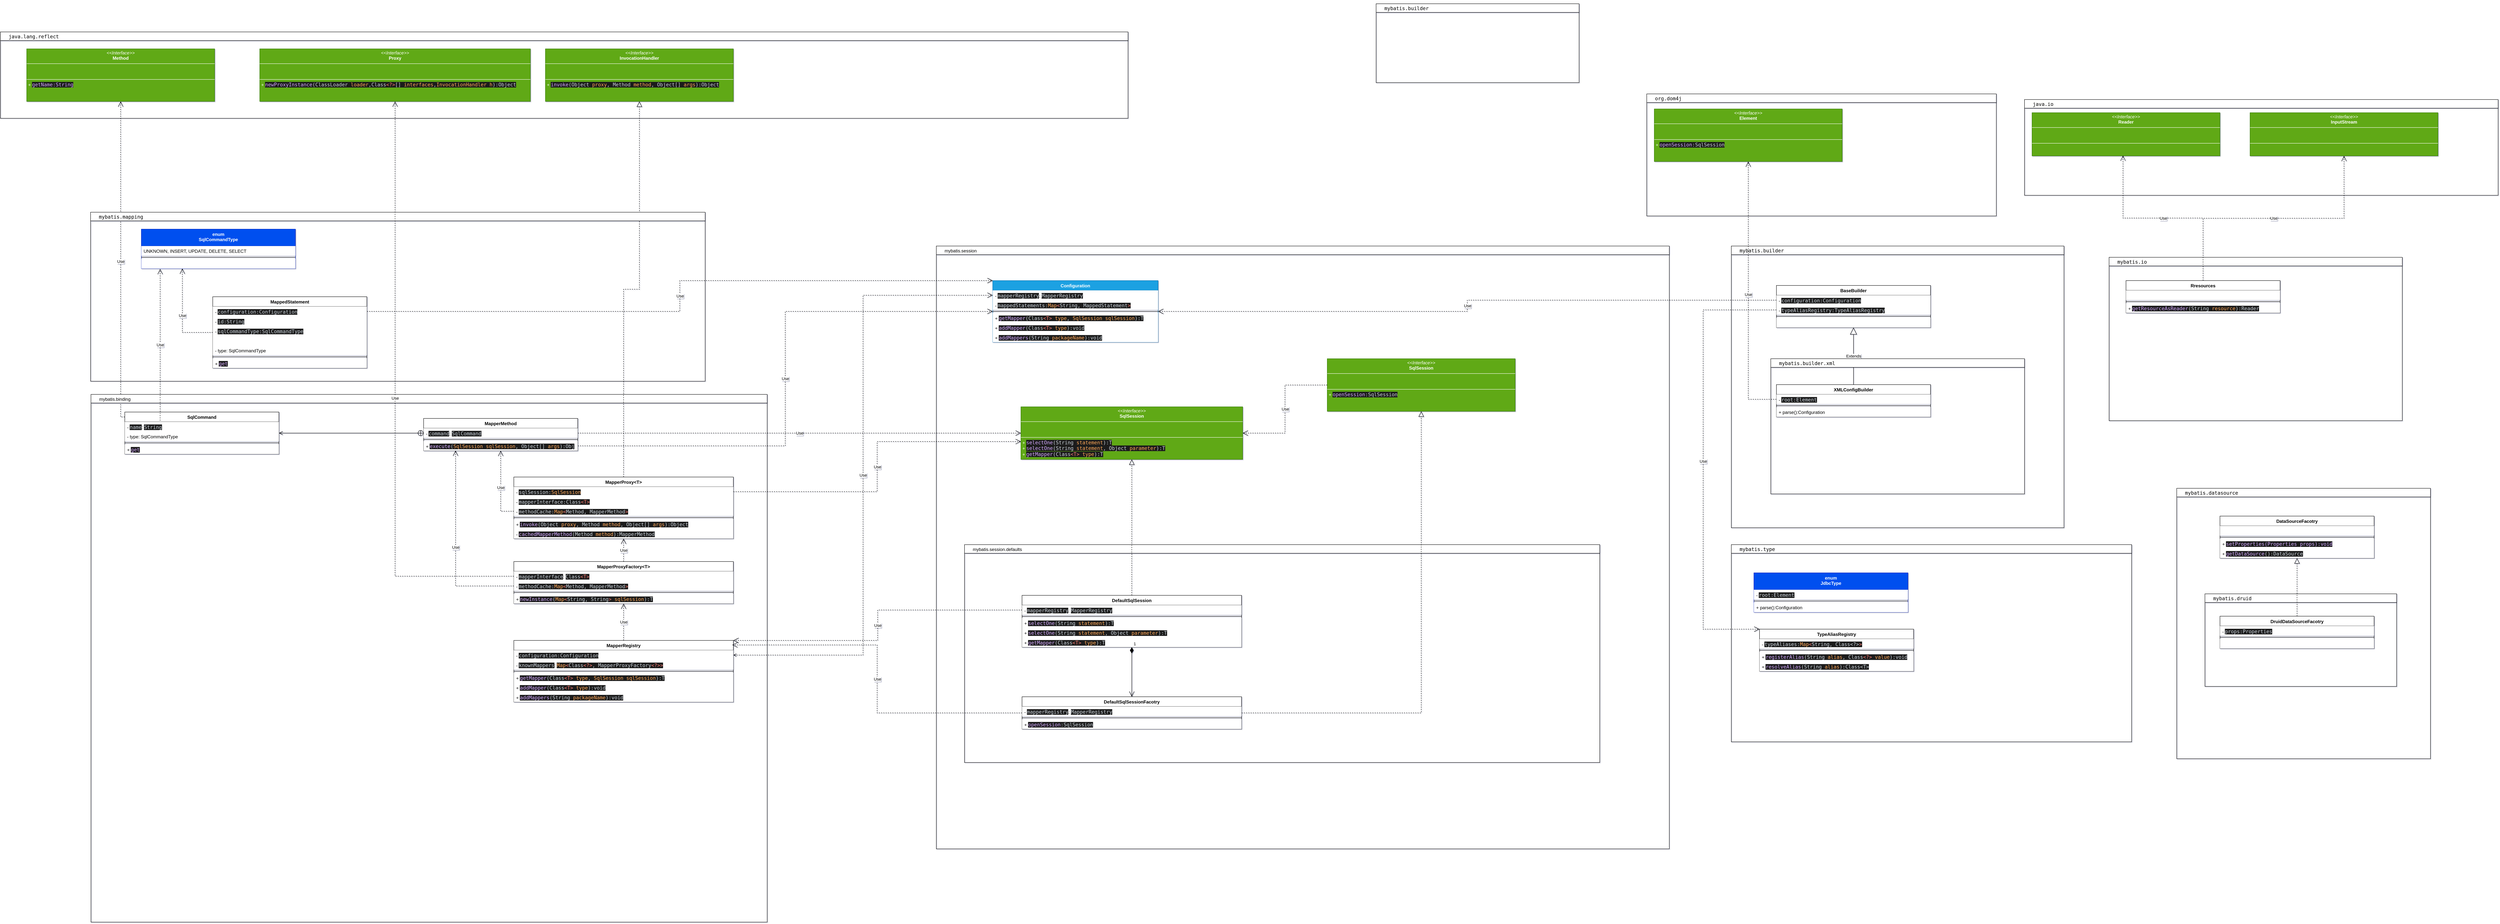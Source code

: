 <mxfile version="24.7.12">
  <diagram name="Page-1" id="c0EpnyGb1v58AntvmAJK">
    <mxGraphModel dx="2293" dy="2015" grid="1" gridSize="15" guides="1" tooltips="1" connect="1" arrows="1" fold="1" page="0" pageScale="1" pageWidth="827" pageHeight="1169" background="#ffffff" math="0" shadow="1">
      <root>
        <mxCell id="0" />
        <mxCell id="1" parent="0" />
        <mxCell id="i_ciqeai5TsaR4Eihteh-63" value="Use" style="endArrow=open;endSize=12;dashed=1;html=1;entryX=0.5;entryY=1;entryDx=0;entryDy=0;edgeStyle=orthogonalEdgeStyle;rounded=0;exitX=0;exitY=0.116;exitDx=0;exitDy=0;exitPerimeter=0;" parent="1" source="i_ciqeai5TsaR4Eihteh-56" target="i_ciqeai5TsaR4Eihteh-62" edge="1">
          <mxGeometry width="160" relative="1" as="geometry">
            <mxPoint x="260" y="383" as="sourcePoint" />
            <mxPoint x="-100" y="-5" as="targetPoint" />
          </mxGeometry>
        </mxCell>
        <mxCell id="i_ciqeai5TsaR4Eihteh-38" value="&lt;pre style=&quot;font-weight: 400; text-align: center; font-family: &amp;quot;JetBrains Mono&amp;quot;, monospace; font-size: 9.8pt;&quot;&gt;&lt;span style=&quot;font-family: Helvetica; font-size: 12px; white-space: normal;&quot;&gt;mybatis.session&lt;/span&gt;&lt;br&gt;&lt;/pre&gt;" style="swimlane;whiteSpace=wrap;html=1;align=left;spacingLeft=20;fontColor=default;" parent="1" vertex="1">
          <mxGeometry x="1770" y="-300" width="1950" height="1605" as="geometry" />
        </mxCell>
        <mxCell id="i_ciqeai5TsaR4Eihteh-39" value="&lt;pre style=&quot;font-weight: 400; text-align: center; font-family: &amp;quot;JetBrains Mono&amp;quot;, monospace; font-size: 9.8pt;&quot;&gt;&lt;span style=&quot;font-family: Helvetica; font-size: 12px; white-space: normal;&quot;&gt;mybatis.session.defaults&lt;/span&gt;&lt;br&gt;&lt;/pre&gt;" style="swimlane;whiteSpace=wrap;html=1;align=left;spacingLeft=20;fontColor=default;" parent="i_ciqeai5TsaR4Eihteh-38" vertex="1">
          <mxGeometry x="75" y="795" width="1690" height="580" as="geometry" />
        </mxCell>
        <mxCell id="i_ciqeai5TsaR4Eihteh-17" value="DefaultSqlSession" style="swimlane;fontStyle=1;align=center;verticalAlign=top;childLayout=stackLayout;horizontal=1;startSize=26;horizontalStack=0;resizeParent=1;resizeParentMax=0;resizeLast=0;collapsible=1;marginBottom=0;whiteSpace=wrap;html=1;labelBackgroundColor=none;fillColor=default;rounded=0;" parent="i_ciqeai5TsaR4Eihteh-39" vertex="1">
          <mxGeometry x="153" y="135" width="584" height="138" as="geometry" />
        </mxCell>
        <mxCell id="i_ciqeai5TsaR4Eihteh-19" value="-&amp;nbsp;&lt;span style=&quot;font-family: &amp;quot;JetBrains Mono&amp;quot;, monospace; font-size: 9.8pt; background-color: rgb(30, 30, 30); color: rgb(201, 209, 217);&quot;&gt;mapperRegistry&lt;/span&gt;&lt;span style=&quot;background-color: initial;&quot;&gt;:&amp;nbsp;&lt;/span&gt;&lt;span style=&quot;font-family: &amp;quot;JetBrains Mono&amp;quot;, monospace; font-size: 9.8pt; background-color: rgb(30, 30, 30); color: rgb(201, 209, 217);&quot;&gt;MapperRegistry&lt;/span&gt;&lt;br&gt;&lt;div&gt;&lt;span style=&quot;font-family: &amp;quot;JetBrains Mono&amp;quot;, monospace; font-size: 9.8pt; background-color: rgb(30, 30, 30); color: rgb(255, 123, 114);&quot;&gt;&lt;br&gt;&lt;/span&gt;&lt;/div&gt;" style="text;strokeColor=none;fillColor=default;align=left;verticalAlign=top;spacingLeft=4;spacingRight=4;overflow=hidden;rotatable=0;points=[[0,0.5],[1,0.5]];portConstraint=eastwest;whiteSpace=wrap;html=1;labelBackgroundColor=none;rounded=0;" parent="i_ciqeai5TsaR4Eihteh-17" vertex="1">
          <mxGeometry y="26" width="584" height="26" as="geometry" />
        </mxCell>
        <mxCell id="i_ciqeai5TsaR4Eihteh-20" value="" style="line;strokeWidth=1;fillColor=default;align=left;verticalAlign=middle;spacingTop=-1;spacingLeft=3;spacingRight=3;rotatable=0;labelPosition=right;points=[];portConstraint=eastwest;labelBackgroundColor=none;rounded=0;" parent="i_ciqeai5TsaR4Eihteh-17" vertex="1">
          <mxGeometry y="52" width="584" height="8" as="geometry" />
        </mxCell>
        <mxCell id="i_ciqeai5TsaR4Eihteh-21" value="+&amp;nbsp;&lt;span style=&quot;font-family: &amp;quot;JetBrains Mono&amp;quot;, monospace; font-size: 9.8pt; background-color: rgb(30, 30, 30); color: rgb(210, 168, 255);&quot;&gt;selectOne&lt;/span&gt;&lt;span style=&quot;font-family: &amp;quot;JetBrains Mono&amp;quot;, monospace; font-size: 9.8pt; background-color: rgb(30, 30, 30); color: rgb(201, 209, 217);&quot;&gt;(String &lt;/span&gt;&lt;span style=&quot;font-family: &amp;quot;JetBrains Mono&amp;quot;, monospace; font-size: 9.8pt; background-color: rgb(30, 30, 30); color: rgb(255, 166, 87);&quot;&gt;statement&lt;/span&gt;&lt;span style=&quot;font-family: &amp;quot;JetBrains Mono&amp;quot;, monospace; font-size: 9.8pt; background-color: rgb(30, 30, 30); color: rgb(201, 209, 217);&quot;&gt;)&lt;/span&gt;&lt;span style=&quot;font-family: &amp;quot;JetBrains Mono&amp;quot;, monospace; font-size: 9.8pt; background-color: rgb(30, 30, 30); color: rgb(201, 209, 217);&quot;&gt;:&lt;/span&gt;&lt;span style=&quot;font-family: &amp;quot;JetBrains Mono&amp;quot;, monospace; font-size: 9.8pt; background-color: rgb(30, 30, 30); color: rgb(201, 209, 217);&quot;&gt;T&lt;/span&gt;" style="text;strokeColor=none;fillColor=default;align=left;verticalAlign=top;spacingLeft=4;spacingRight=4;overflow=hidden;rotatable=0;points=[[0,0.5],[1,0.5]];portConstraint=eastwest;whiteSpace=wrap;html=1;labelBackgroundColor=none;rounded=0;" parent="i_ciqeai5TsaR4Eihteh-17" vertex="1">
          <mxGeometry y="60" width="584" height="26" as="geometry" />
        </mxCell>
        <mxCell id="i_ciqeai5TsaR4Eihteh-22" value="+&amp;nbsp;&lt;span style=&quot;font-family: &amp;quot;JetBrains Mono&amp;quot;, monospace; font-size: 9.8pt; background-color: rgb(30, 30, 30); color: rgb(210, 168, 255);&quot;&gt;selectOne&lt;/span&gt;&lt;span style=&quot;font-family: &amp;quot;JetBrains Mono&amp;quot;, monospace; font-size: 9.8pt; background-color: rgb(30, 30, 30); color: rgb(201, 209, 217);&quot;&gt;(String &lt;/span&gt;&lt;span style=&quot;font-family: &amp;quot;JetBrains Mono&amp;quot;, monospace; font-size: 9.8pt; background-color: rgb(30, 30, 30); color: rgb(255, 166, 87);&quot;&gt;statement&lt;/span&gt;&lt;span style=&quot;font-family: &amp;quot;JetBrains Mono&amp;quot;, monospace; font-size: 9.8pt; background-color: rgb(30, 30, 30); color: rgb(201, 209, 217);&quot;&gt;, Object &lt;/span&gt;&lt;span style=&quot;font-family: &amp;quot;JetBrains Mono&amp;quot;, monospace; font-size: 9.8pt; background-color: rgb(30, 30, 30); color: rgb(255, 166, 87);&quot;&gt;parameter&lt;/span&gt;&lt;span style=&quot;font-family: &amp;quot;JetBrains Mono&amp;quot;, monospace; font-size: 9.8pt; background-color: rgb(30, 30, 30); color: rgb(201, 209, 217);&quot;&gt;)&lt;/span&gt;&lt;span style=&quot;font-family: &amp;quot;JetBrains Mono&amp;quot;, monospace; font-size: 9.8pt; background-color: rgb(30, 30, 30); color: rgb(201, 209, 217);&quot;&gt;:&lt;/span&gt;&lt;span style=&quot;font-family: &amp;quot;JetBrains Mono&amp;quot;, monospace; font-size: 9.8pt; background-color: rgb(30, 30, 30); color: rgb(201, 209, 217);&quot;&gt;T&lt;/span&gt;" style="text;strokeColor=none;fillColor=default;align=left;verticalAlign=top;spacingLeft=4;spacingRight=4;overflow=hidden;rotatable=0;points=[[0,0.5],[1,0.5]];portConstraint=eastwest;whiteSpace=wrap;html=1;labelBackgroundColor=none;rounded=0;" parent="i_ciqeai5TsaR4Eihteh-17" vertex="1">
          <mxGeometry y="86" width="584" height="26" as="geometry" />
        </mxCell>
        <mxCell id="i_ciqeai5TsaR4Eihteh-23" value="+&amp;nbsp;&lt;span style=&quot;font-family: &amp;quot;JetBrains Mono&amp;quot;, monospace; font-size: 9.8pt; background-color: rgb(30, 30, 30); color: rgb(210, 168, 255);&quot;&gt;getMapper&lt;/span&gt;&lt;span style=&quot;font-family: &amp;quot;JetBrains Mono&amp;quot;, monospace; font-size: 9.8pt; background-color: rgb(30, 30, 30); color: rgb(201, 209, 217);&quot;&gt;(Class&lt;/span&gt;&lt;span style=&quot;font-family: &amp;quot;JetBrains Mono&amp;quot;, monospace; font-size: 9.8pt; background-color: rgb(30, 30, 30); color: rgb(255, 123, 114);&quot;&gt;&amp;lt;T&amp;gt; &lt;/span&gt;&lt;span style=&quot;font-family: &amp;quot;JetBrains Mono&amp;quot;, monospace; font-size: 9.8pt; background-color: rgb(30, 30, 30); color: rgb(255, 166, 87);&quot;&gt;type&lt;/span&gt;&lt;span style=&quot;font-family: &amp;quot;JetBrains Mono&amp;quot;, monospace; font-size: 9.8pt; background-color: rgb(30, 30, 30); color: rgb(201, 209, 217);&quot;&gt;)&lt;/span&gt;&lt;span style=&quot;font-family: &amp;quot;JetBrains Mono&amp;quot;, monospace; font-size: 9.8pt; background-color: rgb(30, 30, 30); color: rgb(201, 209, 217);&quot;&gt;:&lt;/span&gt;&lt;span style=&quot;font-family: &amp;quot;JetBrains Mono&amp;quot;, monospace; font-size: 9.8pt; background-color: rgb(30, 30, 30); color: rgb(201, 209, 217);&quot;&gt;T&lt;/span&gt;" style="text;strokeColor=none;fillColor=default;align=left;verticalAlign=top;spacingLeft=4;spacingRight=4;overflow=hidden;rotatable=0;points=[[0,0.5],[1,0.5]];portConstraint=eastwest;whiteSpace=wrap;html=1;labelBackgroundColor=none;rounded=0;" parent="i_ciqeai5TsaR4Eihteh-17" vertex="1">
          <mxGeometry y="112" width="584" height="26" as="geometry" />
        </mxCell>
        <mxCell id="i_ciqeai5TsaR4Eihteh-41" value="DefaultSqlSessionFacotry" style="swimlane;fontStyle=1;align=center;verticalAlign=top;childLayout=stackLayout;horizontal=1;startSize=26;horizontalStack=0;resizeParent=1;resizeParentMax=0;resizeLast=0;collapsible=1;marginBottom=0;whiteSpace=wrap;html=1;labelBackgroundColor=none;fillColor=default;rounded=0;" parent="i_ciqeai5TsaR4Eihteh-39" vertex="1">
          <mxGeometry x="153" y="405" width="584" height="86" as="geometry" />
        </mxCell>
        <mxCell id="i_ciqeai5TsaR4Eihteh-43" value="-&amp;nbsp;&lt;span style=&quot;font-family: &amp;quot;JetBrains Mono&amp;quot;, monospace; font-size: 9.8pt; background-color: rgb(30, 30, 30); color: rgb(201, 209, 217);&quot;&gt;mapperRegistry&lt;/span&gt;&lt;span style=&quot;background-color: initial;&quot;&gt;:&amp;nbsp;&lt;/span&gt;&lt;span style=&quot;font-family: &amp;quot;JetBrains Mono&amp;quot;, monospace; font-size: 9.8pt; background-color: rgb(30, 30, 30); color: rgb(201, 209, 217);&quot;&gt;MapperRegistry&lt;/span&gt;&lt;br&gt;&lt;div&gt;&lt;span style=&quot;font-family: &amp;quot;JetBrains Mono&amp;quot;, monospace; font-size: 9.8pt; background-color: rgb(30, 30, 30); color: rgb(255, 123, 114);&quot;&gt;&lt;br&gt;&lt;/span&gt;&lt;/div&gt;" style="text;strokeColor=none;fillColor=default;align=left;verticalAlign=top;spacingLeft=4;spacingRight=4;overflow=hidden;rotatable=0;points=[[0,0.5],[1,0.5]];portConstraint=eastwest;whiteSpace=wrap;html=1;labelBackgroundColor=none;rounded=0;" parent="i_ciqeai5TsaR4Eihteh-41" vertex="1">
          <mxGeometry y="26" width="584" height="26" as="geometry" />
        </mxCell>
        <mxCell id="i_ciqeai5TsaR4Eihteh-44" value="" style="line;strokeWidth=1;fillColor=default;align=left;verticalAlign=middle;spacingTop=-1;spacingLeft=3;spacingRight=3;rotatable=0;labelPosition=right;points=[];portConstraint=eastwest;labelBackgroundColor=none;rounded=0;" parent="i_ciqeai5TsaR4Eihteh-41" vertex="1">
          <mxGeometry y="52" width="584" height="8" as="geometry" />
        </mxCell>
        <mxCell id="i_ciqeai5TsaR4Eihteh-45" value="&lt;meta charset=&quot;utf-8&quot;&gt;&lt;span style=&quot;color: rgb(0, 0, 0); font-family: Helvetica; font-size: 12px; font-style: normal; font-variant-ligatures: normal; font-variant-caps: normal; font-weight: 400; letter-spacing: normal; orphans: 2; text-align: left; text-indent: 0px; text-transform: none; widows: 2; word-spacing: 0px; -webkit-text-stroke-width: 0px; white-space: normal; background-color: rgb(255, 255, 255); text-decoration-thickness: initial; text-decoration-style: initial; text-decoration-color: initial; display: inline !important; float: none;&quot;&gt;+&amp;nbsp;&lt;/span&gt;&lt;span style=&quot;forced-color-adjust: none; font-style: normal; font-variant-ligatures: normal; font-variant-caps: normal; font-weight: 400; letter-spacing: normal; orphans: 2; text-align: left; text-indent: 0px; text-transform: none; widows: 2; word-spacing: 0px; -webkit-text-stroke-width: 0px; white-space: normal; text-decoration-thickness: initial; text-decoration-style: initial; text-decoration-color: initial; color: rgb(210, 168, 255); font-family: &amp;quot;JetBrains Mono&amp;quot;, monospace; font-size: 9.8pt; background-color: rgb(30, 30, 30);&quot;&gt;openSession&lt;/span&gt;&lt;span style=&quot;forced-color-adjust: none; font-style: normal; font-variant-ligatures: normal; font-variant-caps: normal; font-weight: 400; letter-spacing: normal; orphans: 2; text-align: left; text-indent: 0px; text-transform: none; widows: 2; word-spacing: 0px; -webkit-text-stroke-width: 0px; white-space: normal; text-decoration-thickness: initial; text-decoration-style: initial; text-decoration-color: initial; font-family: &amp;quot;JetBrains Mono&amp;quot;, monospace; font-size: 9.8pt; background-color: rgb(30, 30, 30); color: rgb(201, 209, 217);&quot;&gt;:SqlSession&lt;/span&gt;" style="text;strokeColor=none;fillColor=default;align=left;verticalAlign=top;spacingLeft=4;spacingRight=4;overflow=hidden;rotatable=0;points=[[0,0.5],[1,0.5]];portConstraint=eastwest;whiteSpace=wrap;html=1;labelBackgroundColor=none;rounded=0;" parent="i_ciqeai5TsaR4Eihteh-41" vertex="1">
          <mxGeometry y="60" width="584" height="26" as="geometry" />
        </mxCell>
        <mxCell id="eM44WlCzlPbLpEaJTEyo-48" value="1" style="endArrow=open;html=1;endSize=12;startArrow=diamondThin;startSize=14;startFill=1;edgeStyle=orthogonalEdgeStyle;align=left;verticalAlign=bottom;rounded=0;exitX=0.5;exitY=1;exitDx=0;exitDy=0;" edge="1" parent="i_ciqeai5TsaR4Eihteh-39" source="i_ciqeai5TsaR4Eihteh-17" target="i_ciqeai5TsaR4Eihteh-41">
          <mxGeometry x="-1" y="3" relative="1" as="geometry">
            <mxPoint x="315" y="315" as="sourcePoint" />
            <mxPoint x="475" y="315" as="targetPoint" />
          </mxGeometry>
        </mxCell>
        <mxCell id="i_ciqeai5TsaR4Eihteh-31" value="&lt;p style=&quot;margin:0px;margin-top:4px;text-align:center;&quot;&gt;&lt;i&gt;&amp;lt;&amp;lt;Interface&amp;gt;&amp;gt;&lt;/i&gt;&lt;br&gt;&lt;b&gt;SqlSession&lt;/b&gt;&lt;/p&gt;&lt;hr size=&quot;1&quot; style=&quot;border-style:solid;&quot;&gt;&lt;p style=&quot;margin:0px;margin-left:4px;&quot;&gt;&lt;br&gt;&lt;br&gt;&lt;/p&gt;&lt;hr size=&quot;1&quot; style=&quot;border-style:solid;&quot;&gt;&lt;p style=&quot;margin:0px;margin-left:4px;&quot;&gt;+&amp;nbsp;&lt;span style=&quot;font-family: &amp;quot;JetBrains Mono&amp;quot;, monospace; font-size: 9.8pt; background-color: rgb(30, 30, 30); color: rgb(210, 168, 255);&quot;&gt;selectOne&lt;/span&gt;&lt;span style=&quot;font-family: &amp;quot;JetBrains Mono&amp;quot;, monospace; font-size: 9.8pt; background-color: rgb(30, 30, 30); color: rgb(201, 209, 217);&quot;&gt;(String&amp;nbsp;&lt;/span&gt;&lt;span style=&quot;font-family: &amp;quot;JetBrains Mono&amp;quot;, monospace; font-size: 9.8pt; background-color: rgb(30, 30, 30); color: rgb(255, 166, 87);&quot;&gt;statement&lt;/span&gt;&lt;span style=&quot;font-family: &amp;quot;JetBrains Mono&amp;quot;, monospace; font-size: 9.8pt; background-color: rgb(30, 30, 30); color: rgb(201, 209, 217);&quot;&gt;)&lt;/span&gt;&lt;span style=&quot;font-family: &amp;quot;JetBrains Mono&amp;quot;, monospace; font-size: 9.8pt; background-color: rgb(30, 30, 30); color: rgb(201, 209, 217);&quot;&gt;:&lt;/span&gt;&lt;span style=&quot;font-family: &amp;quot;JetBrains Mono&amp;quot;, monospace; font-size: 9.8pt; background-color: rgb(30, 30, 30); color: rgb(201, 209, 217);&quot;&gt;T&lt;/span&gt;&lt;br&gt;&lt;/p&gt;&lt;p style=&quot;margin:0px;margin-left:4px;&quot;&gt;+&amp;nbsp;&lt;span style=&quot;font-family: &amp;quot;JetBrains Mono&amp;quot;, monospace; font-size: 9.8pt; background-color: rgb(30, 30, 30); color: rgb(210, 168, 255);&quot;&gt;selectOne&lt;/span&gt;&lt;span style=&quot;font-family: &amp;quot;JetBrains Mono&amp;quot;, monospace; font-size: 9.8pt; background-color: rgb(30, 30, 30); color: rgb(201, 209, 217);&quot;&gt;(String&amp;nbsp;&lt;/span&gt;&lt;span style=&quot;font-family: &amp;quot;JetBrains Mono&amp;quot;, monospace; font-size: 9.8pt; background-color: rgb(30, 30, 30); color: rgb(255, 166, 87);&quot;&gt;statement&lt;/span&gt;&lt;span style=&quot;font-family: &amp;quot;JetBrains Mono&amp;quot;, monospace; font-size: 9.8pt; background-color: rgb(30, 30, 30); color: rgb(201, 209, 217);&quot;&gt;, Object&amp;nbsp;&lt;/span&gt;&lt;span style=&quot;font-family: &amp;quot;JetBrains Mono&amp;quot;, monospace; font-size: 9.8pt; background-color: rgb(30, 30, 30); color: rgb(255, 166, 87);&quot;&gt;parameter&lt;/span&gt;&lt;span style=&quot;font-family: &amp;quot;JetBrains Mono&amp;quot;, monospace; font-size: 9.8pt; background-color: rgb(30, 30, 30); color: rgb(201, 209, 217);&quot;&gt;)&lt;/span&gt;&lt;span style=&quot;font-family: &amp;quot;JetBrains Mono&amp;quot;, monospace; font-size: 9.8pt; background-color: rgb(30, 30, 30); color: rgb(201, 209, 217);&quot;&gt;:&lt;/span&gt;&lt;span style=&quot;font-family: &amp;quot;JetBrains Mono&amp;quot;, monospace; font-size: 9.8pt; background-color: rgb(30, 30, 30); color: rgb(201, 209, 217);&quot;&gt;T&lt;/span&gt;&lt;span style=&quot;font-family: &amp;quot;JetBrains Mono&amp;quot;, monospace; font-size: 9.8pt; background-color: rgb(30, 30, 30); color: rgb(201, 209, 217);&quot;&gt;&lt;br&gt;&lt;/span&gt;&lt;/p&gt;&lt;p style=&quot;margin:0px;margin-left:4px;&quot;&gt;+&amp;nbsp;&lt;span style=&quot;font-family: &amp;quot;JetBrains Mono&amp;quot;, monospace; font-size: 9.8pt; background-color: rgb(30, 30, 30); color: rgb(210, 168, 255);&quot;&gt;getMapper&lt;/span&gt;&lt;span style=&quot;font-family: &amp;quot;JetBrains Mono&amp;quot;, monospace; font-size: 9.8pt; background-color: rgb(30, 30, 30); color: rgb(201, 209, 217);&quot;&gt;(Class&lt;/span&gt;&lt;span style=&quot;font-family: &amp;quot;JetBrains Mono&amp;quot;, monospace; font-size: 9.8pt; background-color: rgb(30, 30, 30); color: rgb(255, 123, 114);&quot;&gt;&amp;lt;T&amp;gt;&amp;nbsp;&lt;/span&gt;&lt;span style=&quot;font-family: &amp;quot;JetBrains Mono&amp;quot;, monospace; font-size: 9.8pt; background-color: rgb(30, 30, 30); color: rgb(255, 166, 87);&quot;&gt;type&lt;/span&gt;&lt;span style=&quot;font-family: &amp;quot;JetBrains Mono&amp;quot;, monospace; font-size: 9.8pt; background-color: rgb(30, 30, 30); color: rgb(201, 209, 217);&quot;&gt;)&lt;/span&gt;&lt;span style=&quot;font-family: &amp;quot;JetBrains Mono&amp;quot;, monospace; font-size: 9.8pt; background-color: rgb(30, 30, 30); color: rgb(201, 209, 217);&quot;&gt;:&lt;/span&gt;&lt;span style=&quot;font-family: &amp;quot;JetBrains Mono&amp;quot;, monospace; font-size: 9.8pt; background-color: rgb(30, 30, 30); color: rgb(201, 209, 217);&quot;&gt;T&lt;/span&gt;&lt;span style=&quot;font-family: &amp;quot;JetBrains Mono&amp;quot;, monospace; font-size: 9.8pt; background-color: rgb(30, 30, 30); color: rgb(201, 209, 217);&quot;&gt;&lt;br&gt;&lt;/span&gt;&lt;/p&gt;" style="verticalAlign=top;align=left;overflow=fill;html=1;whiteSpace=wrap;labelBackgroundColor=none;fillColor=#60a917;rounded=0;strokeColor=#2D7600;fontColor=#ffffff;" parent="i_ciqeai5TsaR4Eihteh-38" vertex="1">
          <mxGeometry x="225" y="428" width="590" height="140" as="geometry" />
        </mxCell>
        <mxCell id="i_ciqeai5TsaR4Eihteh-32" value="" style="endArrow=block;dashed=1;endFill=0;endSize=12;html=1;rounded=0;entryX=0.5;entryY=1;entryDx=0;entryDy=0;exitX=0.5;exitY=0;exitDx=0;exitDy=0;edgeStyle=orthogonalEdgeStyle;" parent="i_ciqeai5TsaR4Eihteh-38" source="i_ciqeai5TsaR4Eihteh-17" target="i_ciqeai5TsaR4Eihteh-31" edge="1">
          <mxGeometry width="160" relative="1" as="geometry">
            <mxPoint x="-1070" y="444" as="sourcePoint" />
            <mxPoint x="-1070" y="310" as="targetPoint" />
          </mxGeometry>
        </mxCell>
        <mxCell id="i_ciqeai5TsaR4Eihteh-33" value="&lt;p style=&quot;margin:0px;margin-top:4px;text-align:center;&quot;&gt;&lt;i&gt;&amp;lt;&amp;lt;Interface&amp;gt;&amp;gt;&lt;/i&gt;&lt;br&gt;&lt;b&gt;SqlSession&lt;/b&gt;&lt;/p&gt;&lt;hr size=&quot;1&quot; style=&quot;border-style:solid;&quot;&gt;&lt;p style=&quot;margin:0px;margin-left:4px;&quot;&gt;&lt;br&gt;&lt;br&gt;&lt;/p&gt;&lt;hr size=&quot;1&quot; style=&quot;border-style:solid;&quot;&gt;&lt;p style=&quot;margin:0px;margin-left:4px;&quot;&gt;+&amp;nbsp;&lt;span style=&quot;color: rgb(210, 168, 255); font-family: &amp;quot;JetBrains Mono&amp;quot;, monospace; font-size: 9.8pt; background-color: rgb(30, 30, 30);&quot;&gt;openSession&lt;/span&gt;&lt;span style=&quot;font-family: &amp;quot;JetBrains Mono&amp;quot;, monospace; font-size: 9.8pt; background-color: rgb(30, 30, 30); color: rgb(201, 209, 217);&quot;&gt;:SqlSession&lt;/span&gt;&lt;/p&gt;" style="verticalAlign=top;align=left;overflow=fill;html=1;whiteSpace=wrap;labelBackgroundColor=none;fillColor=#60a917;rounded=0;strokeColor=#2D7600;fontColor=#ffffff;" parent="i_ciqeai5TsaR4Eihteh-38" vertex="1">
          <mxGeometry x="1040" y="300" width="500" height="140" as="geometry" />
        </mxCell>
        <mxCell id="i_ciqeai5TsaR4Eihteh-40" value="Use" style="endArrow=open;endSize=12;dashed=1;html=1;rounded=0;entryX=1;entryY=0.5;entryDx=0;entryDy=0;exitX=0;exitY=0.5;exitDx=0;exitDy=0;edgeStyle=orthogonalEdgeStyle;" parent="i_ciqeai5TsaR4Eihteh-38" source="i_ciqeai5TsaR4Eihteh-33" target="i_ciqeai5TsaR4Eihteh-31" edge="1">
          <mxGeometry x="-0.004" width="160" relative="1" as="geometry">
            <mxPoint x="-388" y="580" as="sourcePoint" />
            <mxPoint x="-388" y="482" as="targetPoint" />
            <mxPoint as="offset" />
          </mxGeometry>
        </mxCell>
        <mxCell id="i_ciqeai5TsaR4Eihteh-48" value="" style="endArrow=block;dashed=1;endFill=0;endSize=12;html=1;rounded=0;entryX=0.5;entryY=1;entryDx=0;entryDy=0;edgeStyle=orthogonalEdgeStyle;" parent="i_ciqeai5TsaR4Eihteh-38" source="i_ciqeai5TsaR4Eihteh-41" target="i_ciqeai5TsaR4Eihteh-33" edge="1">
          <mxGeometry width="160" relative="1" as="geometry">
            <mxPoint x="402" y="432" as="sourcePoint" />
            <mxPoint x="402" y="250" as="targetPoint" />
          </mxGeometry>
        </mxCell>
        <mxCell id="i_ciqeai5TsaR4Eihteh-65" value="Configuration" style="swimlane;fontStyle=1;align=center;verticalAlign=top;childLayout=stackLayout;horizontal=1;startSize=26;horizontalStack=0;resizeParent=1;resizeParentMax=0;resizeLast=0;collapsible=1;marginBottom=0;whiteSpace=wrap;html=1;labelBackgroundColor=none;fillColor=#1ba1e2;rounded=0;strokeColor=#006EAF;fontColor=#ffffff;" parent="i_ciqeai5TsaR4Eihteh-38" vertex="1">
          <mxGeometry x="150" y="92" width="440" height="164" as="geometry" />
        </mxCell>
        <mxCell id="i_ciqeai5TsaR4Eihteh-66" value="-&amp;nbsp;&lt;span style=&quot;font-family: &amp;quot;JetBrains Mono&amp;quot;, monospace; font-size: 9.8pt; background-color: rgb(30, 30, 30); color: rgb(201, 209, 217);&quot;&gt;mapperRegistry&lt;/span&gt;&lt;span style=&quot;background-color: initial;&quot;&gt;:&amp;nbsp;&lt;/span&gt;&lt;span style=&quot;font-family: &amp;quot;JetBrains Mono&amp;quot;, monospace; font-size: 9.8pt; background-color: rgb(30, 30, 30); color: rgb(201, 209, 217);&quot;&gt;MapperRegistry&lt;/span&gt;&lt;br&gt;&lt;div&gt;&lt;span style=&quot;font-family: &amp;quot;JetBrains Mono&amp;quot;, monospace; font-size: 9.8pt; background-color: rgb(30, 30, 30); color: rgb(255, 123, 114);&quot;&gt;&lt;br&gt;&lt;/span&gt;&lt;/div&gt;" style="text;strokeColor=none;fillColor=default;align=left;verticalAlign=top;spacingLeft=4;spacingRight=4;overflow=hidden;rotatable=0;points=[[0,0.5],[1,0.5]];portConstraint=eastwest;whiteSpace=wrap;html=1;labelBackgroundColor=none;rounded=0;" parent="i_ciqeai5TsaR4Eihteh-65" vertex="1">
          <mxGeometry y="26" width="440" height="26" as="geometry" />
        </mxCell>
        <mxCell id="i_ciqeai5TsaR4Eihteh-69" value="-&amp;nbsp;&lt;span style=&quot;font-family: &amp;quot;JetBrains Mono&amp;quot;, monospace; font-size: 9.8pt; background-color: rgb(30, 30, 30); color: rgb(201, 209, 217);&quot;&gt;mappedStatements:&lt;/span&gt;&lt;span style=&quot;font-family: &amp;quot;JetBrains Mono&amp;quot;, monospace; font-size: 9.8pt; background-color: rgb(30, 30, 30); color: rgb(255, 166, 87);&quot;&gt;Map&lt;/span&gt;&lt;span style=&quot;font-family: &amp;quot;JetBrains Mono&amp;quot;, monospace; font-size: 9.8pt; background-color: rgb(30, 30, 30); color: rgb(255, 123, 114);&quot;&gt;&amp;lt;&lt;/span&gt;&lt;span style=&quot;font-family: &amp;quot;JetBrains Mono&amp;quot;, monospace; font-size: 9.8pt; background-color: rgb(30, 30, 30); color: rgb(201, 209, 217);&quot;&gt;String, MappedStatement&lt;/span&gt;&lt;span style=&quot;font-family: &amp;quot;JetBrains Mono&amp;quot;, monospace; font-size: 9.8pt; background-color: rgb(30, 30, 30); color: rgb(255, 123, 114);&quot;&gt;&amp;gt;&lt;/span&gt;" style="text;strokeColor=none;fillColor=default;align=left;verticalAlign=top;spacingLeft=4;spacingRight=4;overflow=hidden;rotatable=0;points=[[0,0.5],[1,0.5]];portConstraint=eastwest;whiteSpace=wrap;html=1;labelBackgroundColor=none;rounded=0;" parent="i_ciqeai5TsaR4Eihteh-65" vertex="1">
          <mxGeometry y="52" width="440" height="26" as="geometry" />
        </mxCell>
        <mxCell id="i_ciqeai5TsaR4Eihteh-67" value="" style="line;strokeWidth=1;fillColor=default;align=left;verticalAlign=middle;spacingTop=-1;spacingLeft=3;spacingRight=3;rotatable=0;labelPosition=right;points=[];portConstraint=eastwest;labelBackgroundColor=none;rounded=0;" parent="i_ciqeai5TsaR4Eihteh-65" vertex="1">
          <mxGeometry y="78" width="440" height="8" as="geometry" />
        </mxCell>
        <mxCell id="i_ciqeai5TsaR4Eihteh-68" value="+&amp;nbsp;&lt;span style=&quot;font-family: &amp;quot;JetBrains Mono&amp;quot;, monospace; font-size: 9.8pt; background-color: rgb(30, 30, 30); color: rgb(210, 168, 255);&quot;&gt;getMapper&lt;/span&gt;&lt;span style=&quot;font-family: &amp;quot;JetBrains Mono&amp;quot;, monospace; font-size: 9.8pt; background-color: rgb(30, 30, 30); color: rgb(201, 209, 217);&quot;&gt;(Class&lt;/span&gt;&lt;span style=&quot;font-family: &amp;quot;JetBrains Mono&amp;quot;, monospace; font-size: 9.8pt; background-color: rgb(30, 30, 30); color: rgb(255, 123, 114);&quot;&gt;&amp;lt;T&amp;gt;&amp;nbsp;&lt;/span&gt;&lt;span style=&quot;font-family: &amp;quot;JetBrains Mono&amp;quot;, monospace; font-size: 9.8pt; background-color: rgb(30, 30, 30); color: rgb(255, 166, 87);&quot;&gt;type&lt;/span&gt;&lt;span style=&quot;font-family: &amp;quot;JetBrains Mono&amp;quot;, monospace; font-size: 9.8pt; background-color: rgb(30, 30, 30); color: rgb(201, 209, 217);&quot;&gt;,&amp;nbsp;&lt;/span&gt;&lt;span style=&quot;font-family: &amp;quot;JetBrains Mono&amp;quot;, monospace; font-size: 9.8pt; background-color: rgb(30, 30, 30); color: rgb(255, 166, 87);&quot;&gt;SqlSession sqlSession&lt;/span&gt;&lt;span style=&quot;font-family: &amp;quot;JetBrains Mono&amp;quot;, monospace; font-size: 9.8pt; background-color: rgb(30, 30, 30); color: rgb(201, 209, 217);&quot;&gt;)&lt;/span&gt;&lt;span style=&quot;font-family: &amp;quot;JetBrains Mono&amp;quot;, monospace; font-size: 9.8pt; background-color: rgb(30, 30, 30); color: rgb(201, 209, 217);&quot;&gt;:&lt;/span&gt;&lt;span style=&quot;font-family: &amp;quot;JetBrains Mono&amp;quot;, monospace; font-size: 9.8pt; background-color: rgb(30, 30, 30); color: rgb(201, 209, 217);&quot;&gt;T&lt;/span&gt;" style="text;strokeColor=none;fillColor=default;align=left;verticalAlign=top;spacingLeft=4;spacingRight=4;overflow=hidden;rotatable=0;points=[[0,0.5],[1,0.5]];portConstraint=eastwest;whiteSpace=wrap;html=1;labelBackgroundColor=none;rounded=0;" parent="i_ciqeai5TsaR4Eihteh-65" vertex="1">
          <mxGeometry y="86" width="440" height="26" as="geometry" />
        </mxCell>
        <mxCell id="i_ciqeai5TsaR4Eihteh-71" value="+&amp;nbsp;&lt;span style=&quot;font-family: &amp;quot;JetBrains Mono&amp;quot;, monospace; font-size: 9.8pt; background-color: rgb(30, 30, 30); color: rgb(210, 168, 255);&quot;&gt;addMapper&lt;/span&gt;&lt;span style=&quot;font-family: &amp;quot;JetBrains Mono&amp;quot;, monospace; font-size: 9.8pt; background-color: rgb(30, 30, 30); color: rgb(201, 209, 217);&quot;&gt;(Class&lt;/span&gt;&lt;span style=&quot;font-family: &amp;quot;JetBrains Mono&amp;quot;, monospace; font-size: 9.8pt; background-color: rgb(30, 30, 30); color: rgb(255, 123, 114);&quot;&gt;&amp;lt;T&amp;gt;&amp;nbsp;&lt;/span&gt;&lt;span style=&quot;font-family: &amp;quot;JetBrains Mono&amp;quot;, monospace; font-size: 9.8pt; background-color: rgb(30, 30, 30); color: rgb(255, 166, 87);&quot;&gt;type&lt;/span&gt;&lt;span style=&quot;font-family: &amp;quot;JetBrains Mono&amp;quot;, monospace; font-size: 9.8pt; background-color: rgb(30, 30, 30); color: rgb(201, 209, 217);&quot;&gt;)&lt;/span&gt;&lt;span style=&quot;font-family: &amp;quot;JetBrains Mono&amp;quot;, monospace; font-size: 9.8pt; background-color: rgb(30, 30, 30); color: rgb(201, 209, 217);&quot;&gt;:void&lt;/span&gt;" style="text;strokeColor=none;fillColor=default;align=left;verticalAlign=top;spacingLeft=4;spacingRight=4;overflow=hidden;rotatable=0;points=[[0,0.5],[1,0.5]];portConstraint=eastwest;whiteSpace=wrap;html=1;labelBackgroundColor=none;rounded=0;" parent="i_ciqeai5TsaR4Eihteh-65" vertex="1">
          <mxGeometry y="112" width="440" height="26" as="geometry" />
        </mxCell>
        <mxCell id="i_ciqeai5TsaR4Eihteh-73" value="+&amp;nbsp;&lt;span style=&quot;font-family: &amp;quot;JetBrains Mono&amp;quot;, monospace; font-size: 9.8pt; background-color: rgb(30, 30, 30); color: rgb(210, 168, 255);&quot;&gt;addMappers&lt;/span&gt;&lt;span style=&quot;font-family: &amp;quot;JetBrains Mono&amp;quot;, monospace; font-size: 9.8pt; background-color: rgb(30, 30, 30); color: rgb(201, 209, 217);&quot;&gt;(String&amp;nbsp;&lt;/span&gt;&lt;span style=&quot;font-family: &amp;quot;JetBrains Mono&amp;quot;, monospace; font-size: 9.8pt; background-color: rgb(30, 30, 30); color: rgb(255, 166, 87);&quot;&gt;packageName&lt;/span&gt;&lt;span style=&quot;font-family: &amp;quot;JetBrains Mono&amp;quot;, monospace; font-size: 9.8pt; background-color: rgb(30, 30, 30); color: rgb(201, 209, 217);&quot;&gt;)&lt;/span&gt;&lt;span style=&quot;background-color: rgb(30, 30, 30); color: rgb(201, 209, 217); font-family: &amp;quot;JetBrains Mono&amp;quot;, monospace; font-size: 9.8pt;&quot;&gt;:void&lt;/span&gt;" style="text;strokeColor=none;fillColor=default;align=left;verticalAlign=top;spacingLeft=4;spacingRight=4;overflow=hidden;rotatable=0;points=[[0,0.5],[1,0.5]];portConstraint=eastwest;whiteSpace=wrap;html=1;labelBackgroundColor=none;rounded=0;" parent="i_ciqeai5TsaR4Eihteh-65" vertex="1">
          <mxGeometry y="138" width="440" height="26" as="geometry" />
        </mxCell>
        <mxCell id="i_ciqeai5TsaR4Eihteh-35" value="&lt;pre style=&quot;font-weight: 400; text-align: center; font-family: &amp;quot;JetBrains Mono&amp;quot;, monospace; font-size: 9.8pt;&quot;&gt;&lt;span style=&quot;font-family: Helvetica; font-size: 12px; white-space: normal;&quot;&gt;mybatis.binding&lt;/span&gt;&lt;br&gt;&lt;/pre&gt;" style="swimlane;whiteSpace=wrap;html=1;align=left;spacingLeft=20;fontColor=default;" parent="1" vertex="1">
          <mxGeometry x="-479" y="95" width="1799" height="1405" as="geometry" />
        </mxCell>
        <mxCell id="pZrwfSpqMCGqTQf54EzO-1" value="MapperProxy&amp;lt;T&amp;gt;" style="swimlane;fontStyle=1;align=center;verticalAlign=top;childLayout=stackLayout;horizontal=1;startSize=26;horizontalStack=0;resizeParent=1;resizeParentMax=0;resizeLast=0;collapsible=1;marginBottom=0;whiteSpace=wrap;html=1;labelBackgroundColor=none;fillColor=default;rounded=0;" parent="i_ciqeai5TsaR4Eihteh-35" vertex="1">
          <mxGeometry x="1125" y="220" width="584" height="164" as="geometry" />
        </mxCell>
        <mxCell id="pZrwfSpqMCGqTQf54EzO-2" value="-&amp;nbsp;&lt;span style=&quot;font-family: &amp;quot;JetBrains Mono&amp;quot;, monospace; font-size: 9.8pt; background-color: rgb(30, 30, 30); color: rgb(201, 209, 217);&quot;&gt;sqlSession:&lt;/span&gt;&lt;span style=&quot;color: rgb(255, 166, 87); font-family: &amp;quot;JetBrains Mono&amp;quot;, monospace; font-size: 9.8pt; background-color: rgb(30, 30, 30);&quot;&gt;SqlSession&lt;/span&gt;&lt;div&gt;&lt;span style=&quot;font-family: &amp;quot;JetBrains Mono&amp;quot;, monospace; font-size: 9.8pt; background-color: rgb(30, 30, 30); color: rgb(255, 123, 114);&quot;&gt;&lt;br&gt;&lt;/span&gt;&lt;/div&gt;" style="text;strokeColor=none;fillColor=default;align=left;verticalAlign=top;spacingLeft=4;spacingRight=4;overflow=hidden;rotatable=0;points=[[0,0.5],[1,0.5]];portConstraint=eastwest;whiteSpace=wrap;html=1;labelBackgroundColor=none;rounded=0;" parent="pZrwfSpqMCGqTQf54EzO-1" vertex="1">
          <mxGeometry y="26" width="584" height="26" as="geometry" />
        </mxCell>
        <mxCell id="pZrwfSpqMCGqTQf54EzO-6" value="-&amp;nbsp;&lt;span style=&quot;font-family: &amp;quot;JetBrains Mono&amp;quot;, monospace; font-size: 9.8pt; background-color: rgb(30, 30, 30); color: rgb(201, 209, 217);&quot;&gt;mapperInterface:&lt;/span&gt;&lt;span style=&quot;font-family: &amp;quot;JetBrains Mono&amp;quot;, monospace; font-size: 9.8pt; background-color: rgb(30, 30, 30); color: rgb(201, 209, 217);&quot;&gt;Class&lt;/span&gt;&lt;span style=&quot;font-family: &amp;quot;JetBrains Mono&amp;quot;, monospace; font-size: 9.8pt; background-color: rgb(30, 30, 30); color: rgb(255, 123, 114);&quot;&gt;&amp;lt;T&amp;gt;&lt;/span&gt;" style="text;strokeColor=none;fillColor=default;align=left;verticalAlign=top;spacingLeft=4;spacingRight=4;overflow=hidden;rotatable=0;points=[[0,0.5],[1,0.5]];portConstraint=eastwest;whiteSpace=wrap;html=1;labelBackgroundColor=none;rounded=0;" parent="pZrwfSpqMCGqTQf54EzO-1" vertex="1">
          <mxGeometry y="52" width="584" height="26" as="geometry" />
        </mxCell>
        <mxCell id="i_ciqeai5TsaR4Eihteh-88" value="-&amp;nbsp;&lt;span style=&quot;font-family: &amp;quot;JetBrains Mono&amp;quot;, monospace; font-size: 9.8pt; background-color: rgb(30, 30, 30); color: rgb(201, 209, 217);&quot;&gt;methodCache&lt;/span&gt;&lt;span style=&quot;font-family: &amp;quot;JetBrains Mono&amp;quot;, monospace; font-size: 9.8pt; background-color: rgb(30, 30, 30); color: rgb(201, 209, 217);&quot;&gt;:&lt;/span&gt;&lt;span style=&quot;font-family: &amp;quot;JetBrains Mono&amp;quot;, monospace; font-size: 9.8pt; background-color: rgb(30, 30, 30); color: rgb(255, 166, 87);&quot;&gt;Map&lt;/span&gt;&lt;span style=&quot;font-family: &amp;quot;JetBrains Mono&amp;quot;, monospace; font-size: 9.8pt; background-color: rgb(30, 30, 30); color: rgb(255, 123, 114);&quot;&gt;&amp;lt;&lt;/span&gt;&lt;span style=&quot;font-family: &amp;quot;JetBrains Mono&amp;quot;, monospace; font-size: 9.8pt; background-color: rgb(30, 30, 30); color: rgb(201, 209, 217);&quot;&gt;Method, MapperMethod&lt;/span&gt;&lt;span style=&quot;font-family: &amp;quot;JetBrains Mono&amp;quot;, monospace; font-size: 9.8pt; background-color: rgb(30, 30, 30); color: rgb(255, 123, 114);&quot;&gt;&amp;gt;&lt;/span&gt;" style="text;strokeColor=none;fillColor=default;align=left;verticalAlign=top;spacingLeft=4;spacingRight=4;overflow=hidden;rotatable=0;points=[[0,0.5],[1,0.5]];portConstraint=eastwest;whiteSpace=wrap;html=1;labelBackgroundColor=none;rounded=0;" parent="pZrwfSpqMCGqTQf54EzO-1" vertex="1">
          <mxGeometry y="78" width="584" height="26" as="geometry" />
        </mxCell>
        <mxCell id="pZrwfSpqMCGqTQf54EzO-3" value="" style="line;strokeWidth=1;fillColor=default;align=left;verticalAlign=middle;spacingTop=-1;spacingLeft=3;spacingRight=3;rotatable=0;labelPosition=right;points=[];portConstraint=eastwest;labelBackgroundColor=none;rounded=0;" parent="pZrwfSpqMCGqTQf54EzO-1" vertex="1">
          <mxGeometry y="104" width="584" height="8" as="geometry" />
        </mxCell>
        <mxCell id="pZrwfSpqMCGqTQf54EzO-4" value="+&amp;nbsp;&lt;span style=&quot;font-family: &amp;quot;JetBrains Mono&amp;quot;, monospace; font-size: 9.8pt; background-color: rgb(30, 30, 30); color: rgb(210, 168, 255);&quot;&gt;invoke&lt;/span&gt;&lt;span style=&quot;font-family: &amp;quot;JetBrains Mono&amp;quot;, monospace; font-size: 9.8pt; background-color: rgb(30, 30, 30); color: rgb(201, 209, 217);&quot;&gt;(Object&amp;nbsp;&lt;/span&gt;&lt;span style=&quot;font-family: &amp;quot;JetBrains Mono&amp;quot;, monospace; font-size: 9.8pt; background-color: rgb(30, 30, 30); color: rgb(255, 166, 87);&quot;&gt;proxy&lt;/span&gt;&lt;span style=&quot;font-family: &amp;quot;JetBrains Mono&amp;quot;, monospace; font-size: 9.8pt; background-color: rgb(30, 30, 30); color: rgb(201, 209, 217);&quot;&gt;, Method&amp;nbsp;&lt;/span&gt;&lt;span style=&quot;font-family: &amp;quot;JetBrains Mono&amp;quot;, monospace; font-size: 9.8pt; background-color: rgb(30, 30, 30); color: rgb(255, 166, 87);&quot;&gt;method&lt;/span&gt;&lt;span style=&quot;font-family: &amp;quot;JetBrains Mono&amp;quot;, monospace; font-size: 9.8pt; background-color: rgb(30, 30, 30); color: rgb(201, 209, 217);&quot;&gt;, Object[]&amp;nbsp;&lt;/span&gt;&lt;span style=&quot;font-family: &amp;quot;JetBrains Mono&amp;quot;, monospace; font-size: 9.8pt; background-color: rgb(30, 30, 30); color: rgb(255, 166, 87);&quot;&gt;args&lt;/span&gt;&lt;span style=&quot;font-family: &amp;quot;JetBrains Mono&amp;quot;, monospace; font-size: 9.8pt; background-color: rgb(30, 30, 30); color: rgb(201, 209, 217);&quot;&gt;):&lt;/span&gt;&lt;span style=&quot;font-family: &amp;quot;JetBrains Mono&amp;quot;, monospace; font-size: 9.8pt; background-color: rgb(30, 30, 30); color: rgb(201, 209, 217);&quot;&gt;Object&lt;/span&gt;" style="text;strokeColor=none;fillColor=default;align=left;verticalAlign=top;spacingLeft=4;spacingRight=4;overflow=hidden;rotatable=0;points=[[0,0.5],[1,0.5]];portConstraint=eastwest;whiteSpace=wrap;html=1;labelBackgroundColor=none;rounded=0;" parent="pZrwfSpqMCGqTQf54EzO-1" vertex="1">
          <mxGeometry y="112" width="584" height="26" as="geometry" />
        </mxCell>
        <mxCell id="i_ciqeai5TsaR4Eihteh-90" value="-&amp;nbsp;&lt;span style=&quot;font-family: &amp;quot;JetBrains Mono&amp;quot;, monospace; font-size: 9.8pt; background-color: rgb(30, 30, 30); color: rgb(210, 168, 255);&quot;&gt;cachedMapperMethod&lt;/span&gt;&lt;span style=&quot;font-family: &amp;quot;JetBrains Mono&amp;quot;, monospace; font-size: 9.8pt; background-color: rgb(30, 30, 30); color: rgb(201, 209, 217);&quot;&gt;(Method &lt;/span&gt;&lt;span style=&quot;font-family: &amp;quot;JetBrains Mono&amp;quot;, monospace; font-size: 9.8pt; background-color: rgb(30, 30, 30); color: rgb(255, 166, 87);&quot;&gt;method&lt;/span&gt;&lt;span style=&quot;font-family: &amp;quot;JetBrains Mono&amp;quot;, monospace; font-size: 9.8pt; background-color: rgb(30, 30, 30); color: rgb(201, 209, 217);&quot;&gt;)&lt;/span&gt;&lt;span style=&quot;font-family: &amp;quot;JetBrains Mono&amp;quot;, monospace; font-size: 9.8pt; background-color: rgb(30, 30, 30); color: rgb(201, 209, 217);&quot;&gt;:&lt;/span&gt;&lt;span style=&quot;font-family: &amp;quot;JetBrains Mono&amp;quot;, monospace; font-size: 9.8pt; background-color: rgb(30, 30, 30); color: rgb(201, 209, 217);&quot;&gt;MapperMethod&lt;/span&gt;" style="text;strokeColor=none;fillColor=default;align=left;verticalAlign=top;spacingLeft=4;spacingRight=4;overflow=hidden;rotatable=0;points=[[0,0.5],[1,0.5]];portConstraint=eastwest;whiteSpace=wrap;html=1;labelBackgroundColor=none;rounded=0;" parent="pZrwfSpqMCGqTQf54EzO-1" vertex="1">
          <mxGeometry y="138" width="584" height="26" as="geometry" />
        </mxCell>
        <mxCell id="pZrwfSpqMCGqTQf54EzO-8" value="MapperProxyFactory&amp;lt;T&amp;gt;" style="swimlane;fontStyle=1;align=center;verticalAlign=top;childLayout=stackLayout;horizontal=1;startSize=26;horizontalStack=0;resizeParent=1;resizeParentMax=0;resizeLast=0;collapsible=1;marginBottom=0;whiteSpace=wrap;html=1;labelBackgroundColor=none;fillColor=default;rounded=0;" parent="i_ciqeai5TsaR4Eihteh-35" vertex="1">
          <mxGeometry x="1125" y="445" width="584" height="112" as="geometry" />
        </mxCell>
        <mxCell id="pZrwfSpqMCGqTQf54EzO-10" value="-&amp;nbsp;&lt;span style=&quot;font-family: &amp;quot;JetBrains Mono&amp;quot;, monospace; font-size: 9.8pt; background-color: rgb(30, 30, 30); color: rgb(201, 209, 217);&quot;&gt;mapperInterface&lt;/span&gt;&lt;span style=&quot;background-color: initial;&quot;&gt;:&amp;nbsp;&lt;/span&gt;&lt;span style=&quot;font-family: &amp;quot;JetBrains Mono&amp;quot;, monospace; font-size: 9.8pt; background-color: rgb(30, 30, 30); color: rgb(201, 209, 217);&quot;&gt;Class&lt;/span&gt;&lt;span style=&quot;font-family: &amp;quot;JetBrains Mono&amp;quot;, monospace; font-size: 9.8pt; background-color: rgb(30, 30, 30); color: rgb(255, 123, 114);&quot;&gt;&amp;lt;T&amp;gt;&lt;/span&gt;&lt;br&gt;&lt;div&gt;&lt;span style=&quot;font-family: &amp;quot;JetBrains Mono&amp;quot;, monospace; font-size: 9.8pt; background-color: rgb(30, 30, 30); color: rgb(255, 123, 114);&quot;&gt;&lt;br&gt;&lt;/span&gt;&lt;/div&gt;" style="text;strokeColor=none;fillColor=default;align=left;verticalAlign=top;spacingLeft=4;spacingRight=4;overflow=hidden;rotatable=0;points=[[0,0.5],[1,0.5]];portConstraint=eastwest;whiteSpace=wrap;html=1;labelBackgroundColor=none;rounded=0;" parent="pZrwfSpqMCGqTQf54EzO-8" vertex="1">
          <mxGeometry y="26" width="584" height="26" as="geometry" />
        </mxCell>
        <mxCell id="i_ciqeai5TsaR4Eihteh-91" value="-&amp;nbsp;&lt;span style=&quot;font-family: &amp;quot;JetBrains Mono&amp;quot;, monospace; font-size: 9.8pt; background-color: rgb(30, 30, 30); color: rgb(201, 209, 217);&quot;&gt;methodCache&lt;/span&gt;&lt;span style=&quot;font-family: &amp;quot;JetBrains Mono&amp;quot;, monospace; font-size: 9.8pt; background-color: rgb(30, 30, 30); color: rgb(201, 209, 217);&quot;&gt;:&lt;/span&gt;&lt;span style=&quot;font-family: &amp;quot;JetBrains Mono&amp;quot;, monospace; font-size: 9.8pt; background-color: rgb(30, 30, 30); color: rgb(255, 166, 87);&quot;&gt;Map&lt;/span&gt;&lt;span style=&quot;font-family: &amp;quot;JetBrains Mono&amp;quot;, monospace; font-size: 9.8pt; background-color: rgb(30, 30, 30); color: rgb(255, 123, 114);&quot;&gt;&amp;lt;&lt;/span&gt;&lt;span style=&quot;font-family: &amp;quot;JetBrains Mono&amp;quot;, monospace; font-size: 9.8pt; background-color: rgb(30, 30, 30); color: rgb(201, 209, 217);&quot;&gt;Method, MapperMethod&lt;/span&gt;&lt;span style=&quot;font-family: &amp;quot;JetBrains Mono&amp;quot;, monospace; font-size: 9.8pt; background-color: rgb(30, 30, 30); color: rgb(255, 123, 114);&quot;&gt;&amp;gt;&lt;/span&gt;" style="text;strokeColor=none;fillColor=default;align=left;verticalAlign=top;spacingLeft=4;spacingRight=4;overflow=hidden;rotatable=0;points=[[0,0.5],[1,0.5]];portConstraint=eastwest;whiteSpace=wrap;html=1;labelBackgroundColor=none;rounded=0;" parent="pZrwfSpqMCGqTQf54EzO-8" vertex="1">
          <mxGeometry y="52" width="584" height="26" as="geometry" />
        </mxCell>
        <mxCell id="pZrwfSpqMCGqTQf54EzO-11" value="" style="line;strokeWidth=1;fillColor=default;align=left;verticalAlign=middle;spacingTop=-1;spacingLeft=3;spacingRight=3;rotatable=0;labelPosition=right;points=[];portConstraint=eastwest;labelBackgroundColor=none;rounded=0;" parent="pZrwfSpqMCGqTQf54EzO-8" vertex="1">
          <mxGeometry y="78" width="584" height="8" as="geometry" />
        </mxCell>
        <mxCell id="pZrwfSpqMCGqTQf54EzO-12" value="+&amp;nbsp;&lt;span style=&quot;font-family: &amp;quot;JetBrains Mono&amp;quot;, monospace; font-size: 9.8pt; background-color: rgb(30, 30, 30); color: rgb(210, 168, 255);&quot;&gt;newInstance&lt;/span&gt;&lt;span style=&quot;font-family: &amp;quot;JetBrains Mono&amp;quot;, monospace; font-size: 9.8pt; background-color: rgb(30, 30, 30); color: rgb(201, 209, 217);&quot;&gt;(&lt;/span&gt;&lt;span style=&quot;font-family: &amp;quot;JetBrains Mono&amp;quot;, monospace; font-size: 9.8pt; background-color: rgb(30, 30, 30); color: rgb(255, 166, 87);&quot;&gt;Map&lt;/span&gt;&lt;span style=&quot;font-family: &amp;quot;JetBrains Mono&amp;quot;, monospace; font-size: 9.8pt; background-color: rgb(30, 30, 30); color: rgb(255, 123, 114);&quot;&gt;&amp;lt;&lt;/span&gt;&lt;span style=&quot;font-family: &amp;quot;JetBrains Mono&amp;quot;, monospace; font-size: 9.8pt; background-color: rgb(30, 30, 30); color: rgb(201, 209, 217);&quot;&gt;String, String&lt;/span&gt;&lt;span style=&quot;font-family: &amp;quot;JetBrains Mono&amp;quot;, monospace; font-size: 9.8pt; background-color: rgb(30, 30, 30); color: rgb(255, 123, 114);&quot;&gt;&amp;gt; &lt;/span&gt;&lt;span style=&quot;font-family: &amp;quot;JetBrains Mono&amp;quot;, monospace; font-size: 9.8pt; background-color: rgb(30, 30, 30); color: rgb(255, 166, 87);&quot;&gt;sqlSession&lt;/span&gt;&lt;span style=&quot;font-family: &amp;quot;JetBrains Mono&amp;quot;, monospace; font-size: 9.8pt; background-color: rgb(30, 30, 30); color: rgb(201, 209, 217);&quot;&gt;)&lt;/span&gt;&lt;span style=&quot;font-family: &amp;quot;JetBrains Mono&amp;quot;, monospace; font-size: 9.8pt; background-color: rgb(30, 30, 30); color: rgb(201, 209, 217);&quot;&gt;:&lt;/span&gt;&lt;span style=&quot;font-family: &amp;quot;JetBrains Mono&amp;quot;, monospace; font-size: 9.8pt; background-color: rgb(30, 30, 30); color: rgb(201, 209, 217);&quot;&gt;T&lt;/span&gt;" style="text;strokeColor=none;fillColor=default;align=left;verticalAlign=top;spacingLeft=4;spacingRight=4;overflow=hidden;rotatable=0;points=[[0,0.5],[1,0.5]];portConstraint=eastwest;whiteSpace=wrap;html=1;labelBackgroundColor=none;rounded=0;" parent="pZrwfSpqMCGqTQf54EzO-8" vertex="1">
          <mxGeometry y="86" width="584" height="26" as="geometry" />
        </mxCell>
        <mxCell id="pZrwfSpqMCGqTQf54EzO-13" value="Use" style="endArrow=open;endSize=12;dashed=1;html=1;rounded=0;entryX=0.5;entryY=1;entryDx=0;entryDy=0;exitX=0.5;exitY=0;exitDx=0;exitDy=0;edgeStyle=orthogonalEdgeStyle;" parent="i_ciqeai5TsaR4Eihteh-35" source="pZrwfSpqMCGqTQf54EzO-8" target="pZrwfSpqMCGqTQf54EzO-1" edge="1">
          <mxGeometry x="-0.004" width="160" relative="1" as="geometry">
            <mxPoint x="1695" y="400" as="sourcePoint" />
            <mxPoint x="1855" y="400" as="targetPoint" />
            <mxPoint as="offset" />
          </mxGeometry>
        </mxCell>
        <mxCell id="i_ciqeai5TsaR4Eihteh-1" value="MapperRegistry" style="swimlane;fontStyle=1;align=center;verticalAlign=top;childLayout=stackLayout;horizontal=1;startSize=26;horizontalStack=0;resizeParent=1;resizeParentMax=0;resizeLast=0;collapsible=1;marginBottom=0;whiteSpace=wrap;html=1;labelBackgroundColor=none;fillColor=default;rounded=0;" parent="i_ciqeai5TsaR4Eihteh-35" vertex="1">
          <mxGeometry x="1125" y="655" width="584" height="164" as="geometry" />
        </mxCell>
        <mxCell id="i_ciqeai5TsaR4Eihteh-96" value="- &lt;span style=&quot;color: rgb(201, 209, 217); font-family: &amp;quot;JetBrains Mono&amp;quot;, monospace; font-size: 13.067px; background-color: rgb(30, 30, 30);&quot;&gt;configuration:&lt;/span&gt;&lt;span style=&quot;font-family: &amp;quot;JetBrains Mono&amp;quot;, monospace; font-size: 9.8pt; background-color: rgb(30, 30, 30); color: rgb(201, 209, 217);&quot;&gt;Configuration&lt;/span&gt;" style="text;strokeColor=none;fillColor=default;align=left;verticalAlign=top;spacingLeft=4;spacingRight=4;overflow=hidden;rotatable=0;points=[[0,0.5],[1,0.5]];portConstraint=eastwest;whiteSpace=wrap;html=1;labelBackgroundColor=none;rounded=0;" parent="i_ciqeai5TsaR4Eihteh-1" vertex="1">
          <mxGeometry y="26" width="584" height="26" as="geometry" />
        </mxCell>
        <mxCell id="i_ciqeai5TsaR4Eihteh-3" value="-&amp;nbsp;&lt;span style=&quot;font-family: &amp;quot;JetBrains Mono&amp;quot;, monospace; font-size: 9.8pt; background-color: rgb(30, 30, 30); color: rgb(201, 209, 217);&quot;&gt;knownMappers&lt;/span&gt;&lt;span style=&quot;background-color: initial;&quot;&gt;:&amp;nbsp;&lt;/span&gt;&lt;span style=&quot;font-family: &amp;quot;JetBrains Mono&amp;quot;, monospace; font-size: 9.8pt; background-color: rgb(30, 30, 30); color: rgb(255, 166, 87);&quot;&gt;Map&lt;/span&gt;&lt;span style=&quot;font-family: &amp;quot;JetBrains Mono&amp;quot;, monospace; font-size: 9.8pt; background-color: rgb(30, 30, 30); color: rgb(255, 123, 114);&quot;&gt;&amp;lt;&lt;/span&gt;&lt;span style=&quot;font-family: &amp;quot;JetBrains Mono&amp;quot;, monospace; font-size: 9.8pt; background-color: rgb(30, 30, 30); color: rgb(201, 209, 217);&quot;&gt;Class&lt;/span&gt;&lt;span style=&quot;font-family: &amp;quot;JetBrains Mono&amp;quot;, monospace; font-size: 9.8pt; background-color: rgb(30, 30, 30); color: rgb(255, 123, 114);&quot;&gt;&amp;lt;?&amp;gt;&lt;/span&gt;&lt;span style=&quot;font-family: &amp;quot;JetBrains Mono&amp;quot;, monospace; font-size: 9.8pt; background-color: rgb(30, 30, 30); color: rgb(201, 209, 217);&quot;&gt;, MapperProxyFactory&lt;/span&gt;&lt;span style=&quot;font-family: &amp;quot;JetBrains Mono&amp;quot;, monospace; font-size: 9.8pt; background-color: rgb(30, 30, 30); color: rgb(255, 123, 114);&quot;&gt;&amp;lt;?&amp;gt;&amp;gt;&lt;/span&gt;" style="text;strokeColor=none;fillColor=default;align=left;verticalAlign=top;spacingLeft=4;spacingRight=4;overflow=hidden;rotatable=0;points=[[0,0.5],[1,0.5]];portConstraint=eastwest;whiteSpace=wrap;html=1;labelBackgroundColor=none;rounded=0;" parent="i_ciqeai5TsaR4Eihteh-1" vertex="1">
          <mxGeometry y="52" width="584" height="26" as="geometry" />
        </mxCell>
        <mxCell id="i_ciqeai5TsaR4Eihteh-4" value="" style="line;strokeWidth=1;fillColor=default;align=left;verticalAlign=middle;spacingTop=-1;spacingLeft=3;spacingRight=3;rotatable=0;labelPosition=right;points=[];portConstraint=eastwest;labelBackgroundColor=none;rounded=0;" parent="i_ciqeai5TsaR4Eihteh-1" vertex="1">
          <mxGeometry y="78" width="584" height="8" as="geometry" />
        </mxCell>
        <mxCell id="i_ciqeai5TsaR4Eihteh-5" value="+&amp;nbsp;&lt;span style=&quot;font-family: &amp;quot;JetBrains Mono&amp;quot;, monospace; font-size: 9.8pt; background-color: rgb(30, 30, 30); color: rgb(210, 168, 255);&quot;&gt;getMapper&lt;/span&gt;&lt;span style=&quot;font-family: &amp;quot;JetBrains Mono&amp;quot;, monospace; font-size: 9.8pt; background-color: rgb(30, 30, 30); color: rgb(201, 209, 217);&quot;&gt;(Class&lt;/span&gt;&lt;span style=&quot;font-family: &amp;quot;JetBrains Mono&amp;quot;, monospace; font-size: 9.8pt; background-color: rgb(30, 30, 30); color: rgb(255, 123, 114);&quot;&gt;&amp;lt;T&amp;gt; &lt;/span&gt;&lt;span style=&quot;font-family: &amp;quot;JetBrains Mono&amp;quot;, monospace; font-size: 9.8pt; background-color: rgb(30, 30, 30); color: rgb(255, 166, 87);&quot;&gt;type&lt;/span&gt;&lt;span style=&quot;font-family: &amp;quot;JetBrains Mono&amp;quot;, monospace; font-size: 9.8pt; background-color: rgb(30, 30, 30); color: rgb(201, 209, 217);&quot;&gt;, &lt;/span&gt;&lt;span style=&quot;font-family: &amp;quot;JetBrains Mono&amp;quot;, monospace; font-size: 9.8pt; background-color: rgb(30, 30, 30); color: rgb(255, 166, 87);&quot;&gt;SqlSession sqlSession&lt;/span&gt;&lt;span style=&quot;font-family: &amp;quot;JetBrains Mono&amp;quot;, monospace; font-size: 9.8pt; background-color: rgb(30, 30, 30); color: rgb(201, 209, 217);&quot;&gt;)&lt;/span&gt;&lt;span style=&quot;font-family: &amp;quot;JetBrains Mono&amp;quot;, monospace; font-size: 9.8pt; background-color: rgb(30, 30, 30); color: rgb(201, 209, 217);&quot;&gt;:&lt;/span&gt;&lt;span style=&quot;font-family: &amp;quot;JetBrains Mono&amp;quot;, monospace; font-size: 9.8pt; background-color: rgb(30, 30, 30); color: rgb(201, 209, 217);&quot;&gt;T&lt;/span&gt;" style="text;strokeColor=none;fillColor=default;align=left;verticalAlign=top;spacingLeft=4;spacingRight=4;overflow=hidden;rotatable=0;points=[[0,0.5],[1,0.5]];portConstraint=eastwest;whiteSpace=wrap;html=1;labelBackgroundColor=none;rounded=0;" parent="i_ciqeai5TsaR4Eihteh-1" vertex="1">
          <mxGeometry y="86" width="584" height="26" as="geometry" />
        </mxCell>
        <mxCell id="i_ciqeai5TsaR4Eihteh-7" value="+&amp;nbsp;&lt;span style=&quot;font-family: &amp;quot;JetBrains Mono&amp;quot;, monospace; font-size: 9.8pt; background-color: rgb(30, 30, 30); color: rgb(210, 168, 255);&quot;&gt;addMapper&lt;/span&gt;&lt;span style=&quot;font-family: &amp;quot;JetBrains Mono&amp;quot;, monospace; font-size: 9.8pt; background-color: rgb(30, 30, 30); color: rgb(201, 209, 217);&quot;&gt;(Class&lt;/span&gt;&lt;span style=&quot;font-family: &amp;quot;JetBrains Mono&amp;quot;, monospace; font-size: 9.8pt; background-color: rgb(30, 30, 30); color: rgb(255, 123, 114);&quot;&gt;&amp;lt;T&amp;gt; &lt;/span&gt;&lt;span style=&quot;font-family: &amp;quot;JetBrains Mono&amp;quot;, monospace; font-size: 9.8pt; background-color: rgb(30, 30, 30); color: rgb(255, 166, 87);&quot;&gt;type&lt;/span&gt;&lt;span style=&quot;font-family: &amp;quot;JetBrains Mono&amp;quot;, monospace; font-size: 9.8pt; background-color: rgb(30, 30, 30); color: rgb(201, 209, 217);&quot;&gt;)&lt;/span&gt;&lt;span style=&quot;font-family: &amp;quot;JetBrains Mono&amp;quot;, monospace; font-size: 9.8pt; background-color: rgb(30, 30, 30); color: rgb(201, 209, 217);&quot;&gt;:void&lt;/span&gt;" style="text;strokeColor=none;fillColor=default;align=left;verticalAlign=top;spacingLeft=4;spacingRight=4;overflow=hidden;rotatable=0;points=[[0,0.5],[1,0.5]];portConstraint=eastwest;whiteSpace=wrap;html=1;labelBackgroundColor=none;rounded=0;" parent="i_ciqeai5TsaR4Eihteh-1" vertex="1">
          <mxGeometry y="112" width="584" height="26" as="geometry" />
        </mxCell>
        <mxCell id="i_ciqeai5TsaR4Eihteh-6" value="+&amp;nbsp;&lt;span style=&quot;font-family: &amp;quot;JetBrains Mono&amp;quot;, monospace; font-size: 9.8pt; background-color: rgb(30, 30, 30); color: rgb(210, 168, 255);&quot;&gt;addMappers&lt;/span&gt;&lt;span style=&quot;font-family: &amp;quot;JetBrains Mono&amp;quot;, monospace; font-size: 9.8pt; background-color: rgb(30, 30, 30); color: rgb(201, 209, 217);&quot;&gt;(String &lt;/span&gt;&lt;span style=&quot;font-family: &amp;quot;JetBrains Mono&amp;quot;, monospace; font-size: 9.8pt; background-color: rgb(30, 30, 30); color: rgb(255, 166, 87);&quot;&gt;packageName&lt;/span&gt;&lt;span style=&quot;font-family: &amp;quot;JetBrains Mono&amp;quot;, monospace; font-size: 9.8pt; background-color: rgb(30, 30, 30); color: rgb(201, 209, 217);&quot;&gt;)&lt;/span&gt;&lt;span style=&quot;background-color: rgb(30, 30, 30); color: rgb(201, 209, 217); font-family: &amp;quot;JetBrains Mono&amp;quot;, monospace; font-size: 9.8pt;&quot;&gt;:void&lt;/span&gt;" style="text;strokeColor=none;fillColor=default;align=left;verticalAlign=top;spacingLeft=4;spacingRight=4;overflow=hidden;rotatable=0;points=[[0,0.5],[1,0.5]];portConstraint=eastwest;whiteSpace=wrap;html=1;labelBackgroundColor=none;rounded=0;" parent="i_ciqeai5TsaR4Eihteh-1" vertex="1">
          <mxGeometry y="138" width="584" height="26" as="geometry" />
        </mxCell>
        <mxCell id="i_ciqeai5TsaR4Eihteh-8" value="Use" style="endArrow=open;endSize=12;dashed=1;html=1;rounded=0;exitX=0.5;exitY=0;exitDx=0;exitDy=0;entryX=0.5;entryY=1;entryDx=0;entryDy=0;edgeStyle=orthogonalEdgeStyle;" parent="i_ciqeai5TsaR4Eihteh-35" source="i_ciqeai5TsaR4Eihteh-1" target="pZrwfSpqMCGqTQf54EzO-8" edge="1">
          <mxGeometry width="160" relative="1" as="geometry">
            <mxPoint x="1495" y="580" as="sourcePoint" />
            <mxPoint x="1655" y="580" as="targetPoint" />
          </mxGeometry>
        </mxCell>
        <mxCell id="i_ciqeai5TsaR4Eihteh-51" value="MapperMethod" style="swimlane;fontStyle=1;align=center;verticalAlign=top;childLayout=stackLayout;horizontal=1;startSize=26;horizontalStack=0;resizeParent=1;resizeParentMax=0;resizeLast=0;collapsible=1;marginBottom=0;whiteSpace=wrap;html=1;labelBackgroundColor=none;fillColor=default;rounded=0;" parent="i_ciqeai5TsaR4Eihteh-35" vertex="1">
          <mxGeometry x="885" y="64" width="410" height="86" as="geometry" />
        </mxCell>
        <mxCell id="i_ciqeai5TsaR4Eihteh-52" value="-&amp;nbsp;&lt;span style=&quot;font-family: &amp;quot;JetBrains Mono&amp;quot;, monospace; font-size: 9.8pt; background-color: rgb(30, 30, 30); color: rgb(201, 209, 217);&quot;&gt;command&lt;/span&gt;&lt;span style=&quot;background-color: initial;&quot;&gt;:&amp;nbsp;&lt;/span&gt;&lt;span style=&quot;font-family: &amp;quot;JetBrains Mono&amp;quot;, monospace; font-size: 9.8pt; background-color: rgb(30, 30, 30); color: rgb(201, 209, 217);&quot;&gt;SqlCommand&lt;/span&gt;&lt;div&gt;&lt;span style=&quot;font-family: &amp;quot;JetBrains Mono&amp;quot;, monospace; font-size: 9.8pt; background-color: rgb(30, 30, 30); color: rgb(255, 123, 114);&quot;&gt;&lt;br&gt;&lt;/span&gt;&lt;/div&gt;" style="text;strokeColor=none;fillColor=default;align=left;verticalAlign=top;spacingLeft=4;spacingRight=4;overflow=hidden;rotatable=0;points=[[0,0.5],[1,0.5]];portConstraint=eastwest;whiteSpace=wrap;html=1;labelBackgroundColor=none;rounded=0;" parent="i_ciqeai5TsaR4Eihteh-51" vertex="1">
          <mxGeometry y="26" width="410" height="26" as="geometry" />
        </mxCell>
        <mxCell id="i_ciqeai5TsaR4Eihteh-53" value="" style="line;strokeWidth=1;fillColor=default;align=left;verticalAlign=middle;spacingTop=-1;spacingLeft=3;spacingRight=3;rotatable=0;labelPosition=right;points=[];portConstraint=eastwest;labelBackgroundColor=none;rounded=0;" parent="i_ciqeai5TsaR4Eihteh-51" vertex="1">
          <mxGeometry y="52" width="410" height="8" as="geometry" />
        </mxCell>
        <mxCell id="i_ciqeai5TsaR4Eihteh-54" value="+&amp;nbsp;&lt;span style=&quot;font-family: &amp;quot;JetBrains Mono&amp;quot;, monospace; font-size: 9.8pt; background-color: rgb(30, 30, 30); color: rgb(210, 168, 255);&quot;&gt;execute&lt;/span&gt;&lt;span style=&quot;font-family: &amp;quot;JetBrains Mono&amp;quot;, monospace; font-size: 9.8pt; background-color: rgb(30, 30, 30); color: rgb(201, 209, 217);&quot;&gt;(&lt;/span&gt;&lt;span style=&quot;font-family: &amp;quot;JetBrains Mono&amp;quot;, monospace; font-size: 9.8pt; background-color: rgb(30, 30, 30); color: rgb(255, 166, 87);&quot;&gt;SqlSession sqlSession&lt;/span&gt;&lt;span style=&quot;font-family: &amp;quot;JetBrains Mono&amp;quot;, monospace; font-size: 9.8pt; background-color: rgb(30, 30, 30); color: rgb(201, 209, 217);&quot;&gt;, Object[] &lt;/span&gt;&lt;span style=&quot;font-family: &amp;quot;JetBrains Mono&amp;quot;, monospace; font-size: 9.8pt; background-color: rgb(30, 30, 30); color: rgb(255, 166, 87);&quot;&gt;args&lt;/span&gt;&lt;span style=&quot;font-family: &amp;quot;JetBrains Mono&amp;quot;, monospace; font-size: 9.8pt; background-color: rgb(30, 30, 30); color: rgb(201, 209, 217);&quot;&gt;)&lt;/span&gt;&lt;span style=&quot;font-family: &amp;quot;JetBrains Mono&amp;quot;, monospace; font-size: 9.8pt; background-color: rgb(30, 30, 30); color: rgb(201, 209, 217);&quot;&gt;:Obj&lt;/span&gt;" style="text;strokeColor=none;fillColor=default;align=left;verticalAlign=top;spacingLeft=4;spacingRight=4;overflow=hidden;rotatable=0;points=[[0,0.5],[1,0.5]];portConstraint=eastwest;whiteSpace=wrap;html=1;labelBackgroundColor=none;rounded=0;" parent="i_ciqeai5TsaR4Eihteh-51" vertex="1">
          <mxGeometry y="60" width="410" height="26" as="geometry" />
        </mxCell>
        <mxCell id="i_ciqeai5TsaR4Eihteh-56" value="SqlCommand" style="swimlane;fontStyle=1;align=center;verticalAlign=top;childLayout=stackLayout;horizontal=1;startSize=26;horizontalStack=0;resizeParent=1;resizeParentMax=0;resizeLast=0;collapsible=1;marginBottom=0;whiteSpace=wrap;html=1;labelBackgroundColor=none;fillColor=default;rounded=0;" parent="i_ciqeai5TsaR4Eihteh-35" vertex="1">
          <mxGeometry x="90" y="47" width="410" height="112" as="geometry" />
        </mxCell>
        <mxCell id="i_ciqeai5TsaR4Eihteh-57" value="-&amp;nbsp;&lt;span style=&quot;font-family: &amp;quot;JetBrains Mono&amp;quot;, monospace; font-size: 9.8pt; background-color: rgb(30, 30, 30); color: rgb(201, 209, 217);&quot;&gt;name&lt;/span&gt;&lt;span style=&quot;background-color: initial;&quot;&gt;:&amp;nbsp;&lt;/span&gt;&lt;span style=&quot;font-family: &amp;quot;JetBrains Mono&amp;quot;, monospace; font-size: 9.8pt; background-color: rgb(30, 30, 30); color: rgb(201, 209, 217);&quot;&gt;String&lt;/span&gt;&lt;div&gt;&lt;font face=&quot;JetBrains Mono, monospace&quot; color=&quot;#c9d1d9&quot;&gt;&lt;span style=&quot;font-size: 13.067px;&quot;&gt;&lt;br&gt;&lt;/span&gt;&lt;/font&gt;&lt;div&gt;&lt;span style=&quot;font-family: &amp;quot;JetBrains Mono&amp;quot;, monospace; font-size: 9.8pt; background-color: rgb(30, 30, 30); color: rgb(255, 123, 114);&quot;&gt;&lt;br&gt;&lt;/span&gt;&lt;/div&gt;&lt;/div&gt;" style="text;strokeColor=none;fillColor=default;align=left;verticalAlign=top;spacingLeft=4;spacingRight=4;overflow=hidden;rotatable=0;points=[[0,0.5],[1,0.5]];portConstraint=eastwest;whiteSpace=wrap;html=1;labelBackgroundColor=none;rounded=0;" parent="i_ciqeai5TsaR4Eihteh-56" vertex="1">
          <mxGeometry y="26" width="410" height="26" as="geometry" />
        </mxCell>
        <mxCell id="i_ciqeai5TsaR4Eihteh-60" value="- type: SqlCommandType" style="text;strokeColor=none;fillColor=default;align=left;verticalAlign=top;spacingLeft=4;spacingRight=4;overflow=hidden;rotatable=0;points=[[0,0.5],[1,0.5]];portConstraint=eastwest;whiteSpace=wrap;html=1;labelBackgroundColor=none;rounded=0;" parent="i_ciqeai5TsaR4Eihteh-56" vertex="1">
          <mxGeometry y="52" width="410" height="26" as="geometry" />
        </mxCell>
        <mxCell id="i_ciqeai5TsaR4Eihteh-58" value="" style="line;strokeWidth=1;fillColor=default;align=left;verticalAlign=middle;spacingTop=-1;spacingLeft=3;spacingRight=3;rotatable=0;labelPosition=right;points=[];portConstraint=eastwest;labelBackgroundColor=none;rounded=0;" parent="i_ciqeai5TsaR4Eihteh-56" vertex="1">
          <mxGeometry y="78" width="410" height="8" as="geometry" />
        </mxCell>
        <mxCell id="i_ciqeai5TsaR4Eihteh-59" value="+ &lt;font face=&quot;JetBrains Mono, monospace&quot; color=&quot;#d2a8ff&quot;&gt;&lt;span style=&quot;font-size: 13.067px; background-color: rgb(30, 30, 30);&quot;&gt;get&lt;/span&gt;&lt;/font&gt;" style="text;strokeColor=none;fillColor=default;align=left;verticalAlign=top;spacingLeft=4;spacingRight=4;overflow=hidden;rotatable=0;points=[[0,0.5],[1,0.5]];portConstraint=eastwest;whiteSpace=wrap;html=1;labelBackgroundColor=none;rounded=0;" parent="i_ciqeai5TsaR4Eihteh-56" vertex="1">
          <mxGeometry y="86" width="410" height="26" as="geometry" />
        </mxCell>
        <mxCell id="i_ciqeai5TsaR4Eihteh-61" value="" style="endArrow=open;startArrow=circlePlus;endFill=0;startFill=0;endSize=8;html=1;rounded=0;exitX=0;exitY=0.5;exitDx=0;exitDy=0;entryX=1;entryY=0.5;entryDx=0;entryDy=0;edgeStyle=elbowEdgeStyle;" parent="i_ciqeai5TsaR4Eihteh-35" source="i_ciqeai5TsaR4Eihteh-52" target="i_ciqeai5TsaR4Eihteh-56" edge="1">
          <mxGeometry width="160" relative="1" as="geometry">
            <mxPoint x="400" y="750" as="sourcePoint" />
            <mxPoint x="560" y="750" as="targetPoint" />
          </mxGeometry>
        </mxCell>
        <mxCell id="i_ciqeai5TsaR4Eihteh-89" value="Use" style="endArrow=open;endSize=12;dashed=1;html=1;rounded=0;entryX=0.5;entryY=1;entryDx=0;entryDy=0;exitX=0;exitY=0.5;exitDx=0;exitDy=0;edgeStyle=orthogonalEdgeStyle;elbow=vertical;" parent="i_ciqeai5TsaR4Eihteh-35" source="i_ciqeai5TsaR4Eihteh-88" target="i_ciqeai5TsaR4Eihteh-51" edge="1">
          <mxGeometry width="160" relative="1" as="geometry">
            <mxPoint x="900" y="265" as="sourcePoint" />
            <mxPoint x="1060" y="265" as="targetPoint" />
          </mxGeometry>
        </mxCell>
        <mxCell id="i_ciqeai5TsaR4Eihteh-92" value="Use" style="endArrow=open;endSize=12;dashed=1;html=1;rounded=0;exitX=0;exitY=0.5;exitDx=0;exitDy=0;edgeStyle=orthogonalEdgeStyle;elbow=vertical;entryX=0.207;entryY=0.982;entryDx=0;entryDy=0;entryPerimeter=0;" parent="i_ciqeai5TsaR4Eihteh-35" source="i_ciqeai5TsaR4Eihteh-91" target="i_ciqeai5TsaR4Eihteh-54" edge="1">
          <mxGeometry width="160" relative="1" as="geometry">
            <mxPoint x="1140" y="326" as="sourcePoint" />
            <mxPoint x="1049" y="175" as="targetPoint" />
          </mxGeometry>
        </mxCell>
        <mxCell id="pZrwfSpqMCGqTQf54EzO-7" value="" style="endArrow=block;dashed=1;endFill=0;endSize=12;html=1;rounded=0;entryX=0.5;entryY=1;entryDx=0;entryDy=0;exitX=0.5;exitY=0;exitDx=0;exitDy=0;edgeStyle=orthogonalEdgeStyle;" parent="1" source="pZrwfSpqMCGqTQf54EzO-1" target="pZrwfSpqMCGqTQf54EzO-5" edge="1">
          <mxGeometry width="160" relative="1" as="geometry">
            <mxPoint x="550" y="370" as="sourcePoint" />
            <mxPoint x="710" y="370" as="targetPoint" />
          </mxGeometry>
        </mxCell>
        <mxCell id="i_ciqeai5TsaR4Eihteh-34" value="&lt;pre style=&quot;font-weight: 400; text-align: center; font-family: &amp;quot;JetBrains Mono&amp;quot;, monospace; font-size: 9.8pt;&quot;&gt;java.lang.reflect&lt;/pre&gt;" style="swimlane;whiteSpace=wrap;html=1;align=left;spacingLeft=20;fontColor=default;" parent="1" vertex="1">
          <mxGeometry x="-720" y="-870" width="3000" height="230" as="geometry" />
        </mxCell>
        <mxCell id="pZrwfSpqMCGqTQf54EzO-5" value="&lt;p style=&quot;margin:0px;margin-top:4px;text-align:center;&quot;&gt;&lt;i&gt;&amp;lt;&amp;lt;Interface&amp;gt;&amp;gt;&lt;/i&gt;&lt;br&gt;&lt;b&gt;InvocationHandler&lt;/b&gt;&lt;/p&gt;&lt;hr size=&quot;1&quot; style=&quot;border-style:solid;&quot;&gt;&lt;p style=&quot;margin:0px;margin-left:4px;&quot;&gt;&lt;br&gt;&lt;br&gt;&lt;/p&gt;&lt;hr size=&quot;1&quot; style=&quot;border-style:solid;&quot;&gt;&lt;p style=&quot;margin:0px;margin-left:4px;&quot;&gt;+&amp;nbsp;&lt;span style=&quot;font-family: &amp;quot;JetBrains Mono&amp;quot;, monospace; font-size: 9.8pt; background-color: rgb(30, 30, 30); color: rgb(210, 168, 255);&quot;&gt;invoke&lt;/span&gt;&lt;span style=&quot;font-family: &amp;quot;JetBrains Mono&amp;quot;, monospace; font-size: 9.8pt; background-color: rgb(30, 30, 30); color: rgb(201, 209, 217);&quot;&gt;(Object &lt;/span&gt;&lt;span style=&quot;font-family: &amp;quot;JetBrains Mono&amp;quot;, monospace; font-size: 9.8pt; background-color: rgb(30, 30, 30); color: rgb(255, 166, 87);&quot;&gt;proxy&lt;/span&gt;&lt;span style=&quot;font-family: &amp;quot;JetBrains Mono&amp;quot;, monospace; font-size: 9.8pt; background-color: rgb(30, 30, 30); color: rgb(201, 209, 217);&quot;&gt;, Method &lt;/span&gt;&lt;span style=&quot;font-family: &amp;quot;JetBrains Mono&amp;quot;, monospace; font-size: 9.8pt; background-color: rgb(30, 30, 30); color: rgb(255, 166, 87);&quot;&gt;method&lt;/span&gt;&lt;span style=&quot;font-family: &amp;quot;JetBrains Mono&amp;quot;, monospace; font-size: 9.8pt; background-color: rgb(30, 30, 30); color: rgb(201, 209, 217);&quot;&gt;, Object[] &lt;/span&gt;&lt;span style=&quot;font-family: &amp;quot;JetBrains Mono&amp;quot;, monospace; font-size: 9.8pt; background-color: rgb(30, 30, 30); color: rgb(255, 166, 87);&quot;&gt;args&lt;/span&gt;&lt;span style=&quot;font-family: &amp;quot;JetBrains Mono&amp;quot;, monospace; font-size: 9.8pt; background-color: rgb(30, 30, 30); color: rgb(201, 209, 217);&quot;&gt;):&lt;/span&gt;&lt;span style=&quot;font-family: &amp;quot;JetBrains Mono&amp;quot;, monospace; font-size: 9.8pt; background-color: rgb(30, 30, 30); color: rgb(201, 209, 217);&quot;&gt;Object&lt;/span&gt;&lt;/p&gt;" style="verticalAlign=top;align=left;overflow=fill;html=1;whiteSpace=wrap;labelBackgroundColor=none;fillColor=#60a917;rounded=0;fontColor=#ffffff;strokeColor=#2D7600;" parent="i_ciqeai5TsaR4Eihteh-34" vertex="1">
          <mxGeometry x="1450" y="45" width="500" height="140" as="geometry" />
        </mxCell>
        <mxCell id="pZrwfSpqMCGqTQf54EzO-15" value="&lt;p style=&quot;margin:0px;margin-top:4px;text-align:center;&quot;&gt;&lt;i&gt;&amp;lt;&amp;lt;Interface&amp;gt;&amp;gt;&lt;/i&gt;&lt;br&gt;&lt;b&gt;Proxy&lt;/b&gt;&lt;/p&gt;&lt;hr size=&quot;1&quot; style=&quot;border-style:solid;&quot;&gt;&lt;p style=&quot;margin:0px;margin-left:4px;&quot;&gt;&lt;br&gt;&lt;br&gt;&lt;/p&gt;&lt;hr size=&quot;1&quot; style=&quot;border-style:solid;&quot;&gt;&lt;p style=&quot;margin:0px;margin-left:4px;&quot;&gt;+&amp;nbsp;&lt;span style=&quot;font-family: &amp;quot;JetBrains Mono&amp;quot;, monospace; font-size: 9.8pt; background-color: rgb(30, 30, 30); color: rgb(210, 168, 255);&quot;&gt;newProxyInstance&lt;/span&gt;&lt;span style=&quot;font-family: &amp;quot;JetBrains Mono&amp;quot;, monospace; font-size: 9.8pt; background-color: rgb(30, 30, 30); color: rgb(201, 209, 217);&quot;&gt;(ClassLoader &lt;/span&gt;&lt;span style=&quot;font-family: &amp;quot;JetBrains Mono&amp;quot;, monospace; font-size: 9.8pt; background-color: rgb(30, 30, 30); color: rgb(255, 166, 87);&quot;&gt;loader&lt;/span&gt;&lt;span style=&quot;font-family: &amp;quot;JetBrains Mono&amp;quot;, monospace; font-size: 9.8pt; background-color: rgb(30, 30, 30); color: rgb(201, 209, 217);&quot;&gt;,&lt;/span&gt;&lt;span style=&quot;font-family: &amp;quot;JetBrains Mono&amp;quot;, monospace; font-size: 9.8pt; background-color: rgb(30, 30, 30); color: rgb(201, 209, 217);&quot;&gt;Class&lt;/span&gt;&lt;span style=&quot;font-family: &amp;quot;JetBrains Mono&amp;quot;, monospace; font-size: 9.8pt; background-color: rgb(30, 30, 30); color: rgb(255, 123, 114);&quot;&gt;&amp;lt;?&amp;gt;&lt;/span&gt;&lt;span style=&quot;font-family: &amp;quot;JetBrains Mono&amp;quot;, monospace; font-size: 9.8pt; background-color: rgb(30, 30, 30); color: rgb(201, 209, 217);&quot;&gt;[] &lt;/span&gt;&lt;span style=&quot;font-family: &amp;quot;JetBrains Mono&amp;quot;, monospace; font-size: 9.8pt; background-color: rgb(30, 30, 30); color: rgb(255, 166, 87);&quot;&gt;interfaces&lt;/span&gt;&lt;span style=&quot;font-family: &amp;quot;JetBrains Mono&amp;quot;, monospace; font-size: 9.8pt; background-color: rgb(30, 30, 30); color: rgb(201, 209, 217);&quot;&gt;,&lt;/span&gt;&lt;span style=&quot;font-family: &amp;quot;JetBrains Mono&amp;quot;, monospace; font-size: 9.8pt; background-color: rgb(30, 30, 30); color: rgb(255, 166, 87);&quot;&gt;InvocationHandler h&lt;/span&gt;&lt;span style=&quot;font-family: &amp;quot;JetBrains Mono&amp;quot;, monospace; font-size: 9.8pt; background-color: rgb(30, 30, 30); color: rgb(201, 209, 217);&quot;&gt;):&lt;/span&gt;&lt;span style=&quot;font-family: &amp;quot;JetBrains Mono&amp;quot;, monospace; font-size: 9.8pt; background-color: rgb(30, 30, 30); color: rgb(201, 209, 217);&quot;&gt;Object&lt;/span&gt;&lt;/p&gt;" style="verticalAlign=top;align=left;overflow=fill;html=1;whiteSpace=wrap;labelBackgroundColor=none;fillColor=#60a917;rounded=0;fontColor=#ffffff;strokeColor=#2D7600;" parent="i_ciqeai5TsaR4Eihteh-34" vertex="1">
          <mxGeometry x="690" y="45" width="720" height="140" as="geometry" />
        </mxCell>
        <mxCell id="i_ciqeai5TsaR4Eihteh-62" value="&lt;p style=&quot;margin:0px;margin-top:4px;text-align:center;&quot;&gt;&lt;i&gt;&amp;lt;&amp;lt;Interface&amp;gt;&amp;gt;&lt;/i&gt;&lt;br&gt;&lt;b&gt;Method&lt;/b&gt;&lt;/p&gt;&lt;hr size=&quot;1&quot; style=&quot;border-style:solid;&quot;&gt;&lt;p style=&quot;margin:0px;margin-left:4px;&quot;&gt;&lt;br&gt;&lt;br&gt;&lt;/p&gt;&lt;hr size=&quot;1&quot; style=&quot;border-style:solid;&quot;&gt;&lt;p style=&quot;margin:0px;margin-left:4px;&quot;&gt;+ &lt;font face=&quot;JetBrains Mono, monospace&quot; color=&quot;#d2a8ff&quot;&gt;&lt;span style=&quot;font-size: 13.067px; background-color: rgb(30, 30, 30);&quot;&gt;getName:String&lt;/span&gt;&lt;/font&gt;&lt;/p&gt;" style="verticalAlign=top;align=left;overflow=fill;html=1;whiteSpace=wrap;labelBackgroundColor=none;fillColor=#60a917;rounded=0;fontColor=#ffffff;strokeColor=#2D7600;" parent="i_ciqeai5TsaR4Eihteh-34" vertex="1">
          <mxGeometry x="70" y="45" width="500" height="140" as="geometry" />
        </mxCell>
        <mxCell id="i_ciqeai5TsaR4Eihteh-49" value="Use" style="endArrow=open;endSize=12;dashed=1;html=1;rounded=0;edgeStyle=elbowEdgeStyle;entryX=1;entryY=0;entryDx=0;entryDy=0;" parent="1" source="i_ciqeai5TsaR4Eihteh-19" target="i_ciqeai5TsaR4Eihteh-1" edge="1">
          <mxGeometry width="160" relative="1" as="geometry">
            <mxPoint x="552" y="790" as="sourcePoint" />
            <mxPoint x="552" y="702" as="targetPoint" />
          </mxGeometry>
        </mxCell>
        <mxCell id="i_ciqeai5TsaR4Eihteh-50" value="Use" style="endArrow=open;endSize=12;dashed=1;html=1;rounded=0;edgeStyle=elbowEdgeStyle;entryX=0.995;entryY=0.073;entryDx=0;entryDy=0;entryPerimeter=0;" parent="1" source="i_ciqeai5TsaR4Eihteh-41" target="i_ciqeai5TsaR4Eihteh-1" edge="1">
          <mxGeometry width="160" relative="1" as="geometry">
            <mxPoint x="1328" y="644" as="sourcePoint" />
            <mxPoint x="844" y="872" as="targetPoint" />
          </mxGeometry>
        </mxCell>
        <mxCell id="i_ciqeai5TsaR4Eihteh-55" value="Use" style="endArrow=open;endSize=12;dashed=1;html=1;rounded=0;exitX=1;exitY=0.5;exitDx=0;exitDy=0;edgeStyle=elbowEdgeStyle;" parent="1" source="i_ciqeai5TsaR4Eihteh-52" target="i_ciqeai5TsaR4Eihteh-31" edge="1">
          <mxGeometry width="160" relative="1" as="geometry">
            <mxPoint x="1190" y="537" as="sourcePoint" />
            <mxPoint x="844" y="571" as="targetPoint" />
          </mxGeometry>
        </mxCell>
        <mxCell id="i_ciqeai5TsaR4Eihteh-74" value="Use" style="endArrow=open;endSize=12;dashed=1;html=1;rounded=0;exitX=1;exitY=0.5;exitDx=0;exitDy=0;entryX=0;entryY=0.5;entryDx=0;entryDy=0;edgeStyle=elbowEdgeStyle;" parent="1" source="i_ciqeai5TsaR4Eihteh-54" target="i_ciqeai5TsaR4Eihteh-65" edge="1">
          <mxGeometry width="160" relative="1" as="geometry">
            <mxPoint x="800" y="869" as="sourcePoint" />
            <mxPoint x="1250" y="240" as="targetPoint" />
          </mxGeometry>
        </mxCell>
        <mxCell id="i_ciqeai5TsaR4Eihteh-87" value="Use" style="endArrow=open;endSize=12;dashed=1;html=1;rounded=0;entryX=0;entryY=0.661;entryDx=0;entryDy=0;edgeStyle=elbowEdgeStyle;entryPerimeter=0;" parent="1" source="pZrwfSpqMCGqTQf54EzO-2" target="i_ciqeai5TsaR4Eihteh-31" edge="1">
          <mxGeometry width="160" relative="1" as="geometry">
            <mxPoint x="830" y="247" as="sourcePoint" />
            <mxPoint x="1935" y="397" as="targetPoint" />
          </mxGeometry>
        </mxCell>
        <mxCell id="i_ciqeai5TsaR4Eihteh-93" value="Use" style="endArrow=open;endSize=12;dashed=1;html=1;rounded=0;entryX=0;entryY=0.5;entryDx=0;entryDy=0;edgeStyle=elbowEdgeStyle;startArrow=open;startFill=0;" parent="1" source="i_ciqeai5TsaR4Eihteh-96" target="i_ciqeai5TsaR4Eihteh-66" edge="1">
          <mxGeometry width="160" relative="1" as="geometry">
            <mxPoint x="953" y="765" as="sourcePoint" />
            <mxPoint x="1920" y="315" as="targetPoint" />
          </mxGeometry>
        </mxCell>
        <mxCell id="i_ciqeai5TsaR4Eihteh-95" value="&lt;pre style=&quot;font-weight: 400; text-align: center; font-family: &amp;quot;JetBrains Mono&amp;quot;, monospace; font-size: 9.8pt;&quot;&gt;mybatis.mapping&lt;/pre&gt;" style="swimlane;whiteSpace=wrap;html=1;align=left;spacingLeft=20;fontColor=default;" parent="1" vertex="1">
          <mxGeometry x="-480" y="-390" width="1635" height="450" as="geometry" />
        </mxCell>
        <mxCell id="i_ciqeai5TsaR4Eihteh-97" value="MappedStatement" style="swimlane;fontStyle=1;align=center;verticalAlign=top;childLayout=stackLayout;horizontal=1;startSize=26;horizontalStack=0;resizeParent=1;resizeParentMax=0;resizeLast=0;collapsible=1;marginBottom=0;whiteSpace=wrap;html=1;labelBackgroundColor=none;fillColor=default;rounded=0;" parent="i_ciqeai5TsaR4Eihteh-95" vertex="1">
          <mxGeometry x="325" y="225" width="410" height="190" as="geometry" />
        </mxCell>
        <mxCell id="i_ciqeai5TsaR4Eihteh-98" value="-&amp;nbsp;&lt;span style=&quot;font-family: &amp;quot;JetBrains Mono&amp;quot;, monospace; font-size: 9.8pt; background-color: rgb(30, 30, 30); color: rgb(201, 209, 217);&quot;&gt;configuration&lt;/span&gt;&lt;span style=&quot;font-family: &amp;quot;JetBrains Mono&amp;quot;, monospace; font-size: 9.8pt; background-color: rgb(30, 30, 30); color: rgb(201, 209, 217);&quot;&gt;:&lt;/span&gt;&lt;span style=&quot;font-family: &amp;quot;JetBrains Mono&amp;quot;, monospace; font-size: 9.8pt; background-color: rgb(30, 30, 30); color: rgb(201, 209, 217);&quot;&gt;Configuration&lt;/span&gt;&lt;br&gt;&lt;div&gt;&lt;font face=&quot;JetBrains Mono, monospace&quot; color=&quot;#c9d1d9&quot;&gt;&lt;span style=&quot;font-size: 13.067px;&quot;&gt;&lt;br&gt;&lt;/span&gt;&lt;/font&gt;&lt;div&gt;-&amp;nbsp;&lt;span style=&quot;font-family: &amp;quot;JetBrains Mono&amp;quot;, monospace; font-size: 9.8pt; background-color: rgb(30, 30, 30); color: rgb(201, 209, 217);&quot;&gt;id&lt;/span&gt;&lt;span style=&quot;font-family: &amp;quot;JetBrains Mono&amp;quot;, monospace; font-size: 9.8pt; background-color: rgb(30, 30, 30); color: rgb(201, 209, 217);&quot;&gt;:&lt;/span&gt;&lt;span style=&quot;font-family: &amp;quot;JetBrains Mono&amp;quot;, monospace; font-size: 9.8pt; background-color: rgb(30, 30, 30); color: rgb(201, 209, 217);&quot;&gt;String&lt;/span&gt;&lt;/div&gt;&lt;/div&gt;" style="text;strokeColor=none;fillColor=default;align=left;verticalAlign=top;spacingLeft=4;spacingRight=4;overflow=hidden;rotatable=0;points=[[0,0.5],[1,0.5]];portConstraint=eastwest;whiteSpace=wrap;html=1;labelBackgroundColor=none;rounded=0;" parent="i_ciqeai5TsaR4Eihteh-97" vertex="1">
          <mxGeometry y="26" width="410" height="26" as="geometry" />
        </mxCell>
        <mxCell id="i_ciqeai5TsaR4Eihteh-104" value="-&amp;nbsp;&lt;span style=&quot;font-family: &amp;quot;JetBrains Mono&amp;quot;, monospace; font-size: 9.8pt; background-color: rgb(30, 30, 30); color: rgb(201, 209, 217);&quot;&gt;id&lt;/span&gt;&lt;span style=&quot;font-family: &amp;quot;JetBrains Mono&amp;quot;, monospace; font-size: 9.8pt; background-color: rgb(30, 30, 30); color: rgb(201, 209, 217);&quot;&gt;:&lt;/span&gt;&lt;span style=&quot;font-family: &amp;quot;JetBrains Mono&amp;quot;, monospace; font-size: 9.8pt; background-color: rgb(30, 30, 30); color: rgb(201, 209, 217);&quot;&gt;String&lt;/span&gt;" style="text;strokeColor=none;fillColor=default;align=left;verticalAlign=top;spacingLeft=4;spacingRight=4;overflow=hidden;rotatable=0;points=[[0,0.5],[1,0.5]];portConstraint=eastwest;whiteSpace=wrap;html=1;labelBackgroundColor=none;rounded=0;" parent="i_ciqeai5TsaR4Eihteh-97" vertex="1">
          <mxGeometry y="52" width="410" height="26" as="geometry" />
        </mxCell>
        <mxCell id="i_ciqeai5TsaR4Eihteh-103" value="&lt;span style=&quot;color: rgb(0, 0, 0); font-family: Helvetica; font-size: 12px; font-style: normal; font-variant-ligatures: normal; font-variant-caps: normal; font-weight: 400; letter-spacing: normal; orphans: 2; text-align: left; text-indent: 0px; text-transform: none; widows: 2; word-spacing: 0px; -webkit-text-stroke-width: 0px; white-space: normal; background-color: rgb(255, 255, 255); text-decoration-thickness: initial; text-decoration-style: initial; text-decoration-color: initial; display: inline !important; float: none;&quot;&gt;-&amp;nbsp;&lt;/span&gt;&lt;span style=&quot;forced-color-adjust: none; font-style: normal; font-variant-ligatures: normal; font-variant-caps: normal; font-weight: 400; letter-spacing: normal; orphans: 2; text-align: left; text-indent: 0px; text-transform: none; widows: 2; word-spacing: 0px; -webkit-text-stroke-width: 0px; white-space: normal; text-decoration-thickness: initial; text-decoration-style: initial; text-decoration-color: initial; font-family: &amp;quot;JetBrains Mono&amp;quot;, monospace; font-size: 9.8pt; background-color: rgb(30, 30, 30); color: rgb(201, 209, 217);&quot;&gt;&lt;span style=&quot;font-size: 9.8pt;&quot;&gt;sqlCommandType&lt;/span&gt;&lt;span style=&quot;font-size: 9.8pt;&quot;&gt;:&lt;/span&gt;&lt;span style=&quot;font-size: 9.8pt;&quot;&gt;SqlCommandType&lt;/span&gt;&lt;br&gt;&lt;/span&gt;" style="text;strokeColor=none;fillColor=default;align=left;verticalAlign=top;spacingLeft=4;spacingRight=4;overflow=hidden;rotatable=0;points=[[0,0.5],[1,0.5]];portConstraint=eastwest;whiteSpace=wrap;html=1;labelBackgroundColor=none;rounded=0;" parent="i_ciqeai5TsaR4Eihteh-97" vertex="1">
          <mxGeometry y="78" width="410" height="26" as="geometry" />
        </mxCell>
        <mxCell id="i_ciqeai5TsaR4Eihteh-102" style="text;strokeColor=none;fillColor=default;align=left;verticalAlign=top;spacingLeft=4;spacingRight=4;overflow=hidden;rotatable=0;points=[[0,0.5],[1,0.5]];portConstraint=eastwest;whiteSpace=wrap;html=1;labelBackgroundColor=none;rounded=0;" parent="i_ciqeai5TsaR4Eihteh-97" vertex="1">
          <mxGeometry y="104" width="410" height="26" as="geometry" />
        </mxCell>
        <mxCell id="i_ciqeai5TsaR4Eihteh-99" value="- type: SqlCommandType" style="text;strokeColor=none;fillColor=default;align=left;verticalAlign=top;spacingLeft=4;spacingRight=4;overflow=hidden;rotatable=0;points=[[0,0.5],[1,0.5]];portConstraint=eastwest;whiteSpace=wrap;html=1;labelBackgroundColor=none;rounded=0;" parent="i_ciqeai5TsaR4Eihteh-97" vertex="1">
          <mxGeometry y="130" width="410" height="26" as="geometry" />
        </mxCell>
        <mxCell id="i_ciqeai5TsaR4Eihteh-100" value="" style="line;strokeWidth=1;fillColor=default;align=left;verticalAlign=middle;spacingTop=-1;spacingLeft=3;spacingRight=3;rotatable=0;labelPosition=right;points=[];portConstraint=eastwest;labelBackgroundColor=none;rounded=0;" parent="i_ciqeai5TsaR4Eihteh-97" vertex="1">
          <mxGeometry y="156" width="410" height="8" as="geometry" />
        </mxCell>
        <mxCell id="i_ciqeai5TsaR4Eihteh-101" value="+ &lt;font face=&quot;JetBrains Mono, monospace&quot; color=&quot;#d2a8ff&quot;&gt;&lt;span style=&quot;font-size: 13.067px; background-color: rgb(30, 30, 30);&quot;&gt;get&lt;/span&gt;&lt;/font&gt;" style="text;strokeColor=none;fillColor=default;align=left;verticalAlign=top;spacingLeft=4;spacingRight=4;overflow=hidden;rotatable=0;points=[[0,0.5],[1,0.5]];portConstraint=eastwest;whiteSpace=wrap;html=1;labelBackgroundColor=none;rounded=0;" parent="i_ciqeai5TsaR4Eihteh-97" vertex="1">
          <mxGeometry y="164" width="410" height="26" as="geometry" />
        </mxCell>
        <mxCell id="i_ciqeai5TsaR4Eihteh-105" value="&lt;div&gt;enum&lt;/div&gt;SqlCommandType" style="swimlane;fontStyle=1;align=center;verticalAlign=top;childLayout=stackLayout;horizontal=1;startSize=45;horizontalStack=0;resizeParent=1;resizeParentMax=0;resizeLast=0;collapsible=1;marginBottom=0;whiteSpace=wrap;html=1;labelBackgroundColor=none;fillColor=#0050ef;rounded=0;fontColor=#ffffff;strokeColor=#001DBC;" parent="i_ciqeai5TsaR4Eihteh-95" vertex="1">
          <mxGeometry x="135" y="45" width="410" height="105" as="geometry" />
        </mxCell>
        <mxCell id="i_ciqeai5TsaR4Eihteh-107" value="UNKNOWN, INSERT, UPDATE, DELETE, SELECT" style="text;strokeColor=none;fillColor=default;align=left;verticalAlign=top;spacingLeft=4;spacingRight=4;overflow=hidden;rotatable=0;points=[[0,0.5],[1,0.5]];portConstraint=eastwest;whiteSpace=wrap;html=1;labelBackgroundColor=none;rounded=0;" parent="i_ciqeai5TsaR4Eihteh-105" vertex="1">
          <mxGeometry y="45" width="410" height="26" as="geometry" />
        </mxCell>
        <mxCell id="i_ciqeai5TsaR4Eihteh-108" value="" style="line;strokeWidth=1;fillColor=default;align=left;verticalAlign=middle;spacingTop=-1;spacingLeft=3;spacingRight=3;rotatable=0;labelPosition=right;points=[];portConstraint=eastwest;labelBackgroundColor=none;rounded=0;" parent="i_ciqeai5TsaR4Eihteh-105" vertex="1">
          <mxGeometry y="71" width="410" height="8" as="geometry" />
        </mxCell>
        <mxCell id="i_ciqeai5TsaR4Eihteh-109" value="" style="text;strokeColor=none;fillColor=default;align=left;verticalAlign=top;spacingLeft=4;spacingRight=4;overflow=hidden;rotatable=0;points=[[0,0.5],[1,0.5]];portConstraint=eastwest;whiteSpace=wrap;html=1;labelBackgroundColor=none;rounded=0;" parent="i_ciqeai5TsaR4Eihteh-105" vertex="1">
          <mxGeometry y="79" width="410" height="26" as="geometry" />
        </mxCell>
        <mxCell id="i_ciqeai5TsaR4Eihteh-112" value="Use" style="endArrow=open;endSize=12;dashed=1;html=1;rounded=0;entryX=0.266;entryY=1;entryDx=0;entryDy=0;entryPerimeter=0;exitX=0;exitY=0.5;exitDx=0;exitDy=0;edgeStyle=orthogonalEdgeStyle;" parent="i_ciqeai5TsaR4Eihteh-95" source="i_ciqeai5TsaR4Eihteh-97" target="i_ciqeai5TsaR4Eihteh-109" edge="1">
          <mxGeometry width="160" relative="1" as="geometry">
            <mxPoint x="200" y="570" as="sourcePoint" />
            <mxPoint x="200" y="166" as="targetPoint" />
          </mxGeometry>
        </mxCell>
        <mxCell id="i_ciqeai5TsaR4Eihteh-110" value="Use" style="endArrow=open;endSize=12;dashed=1;html=1;rounded=0;entryX=0.122;entryY=1.038;entryDx=0;entryDy=0;entryPerimeter=0;" parent="1" target="i_ciqeai5TsaR4Eihteh-109" edge="1">
          <mxGeometry width="160" relative="1" as="geometry">
            <mxPoint x="-295" y="165" as="sourcePoint" />
            <mxPoint x="-395" as="targetPoint" />
          </mxGeometry>
        </mxCell>
        <mxCell id="i_ciqeai5TsaR4Eihteh-113" value="Use" style="endArrow=open;endSize=12;dashed=1;html=1;rounded=0;exitX=1;exitY=0.5;exitDx=0;exitDy=0;edgeStyle=elbowEdgeStyle;entryX=0;entryY=0;entryDx=0;entryDy=0;" parent="1" source="i_ciqeai5TsaR4Eihteh-98" target="i_ciqeai5TsaR4Eihteh-65" edge="1">
          <mxGeometry width="160" relative="1" as="geometry">
            <mxPoint x="680" y="239" as="sourcePoint" />
            <mxPoint x="2025" y="100" as="targetPoint" />
          </mxGeometry>
        </mxCell>
        <mxCell id="pZrwfSpqMCGqTQf54EzO-17" value="Use" style="endArrow=open;endSize=12;dashed=1;html=1;exitX=0;exitY=0.5;exitDx=0;exitDy=0;edgeStyle=orthogonalEdgeStyle;rounded=0;entryX=0.5;entryY=1;entryDx=0;entryDy=0;" parent="1" source="pZrwfSpqMCGqTQf54EzO-10" target="pZrwfSpqMCGqTQf54EzO-15" edge="1">
          <mxGeometry width="160" relative="1" as="geometry">
            <mxPoint x="740" y="600" as="sourcePoint" />
            <mxPoint x="900" y="600" as="targetPoint" />
          </mxGeometry>
        </mxCell>
        <mxCell id="eM44WlCzlPbLpEaJTEyo-1" value="&lt;pre style=&quot;font-weight: 400; text-align: center; font-family: &amp;quot;JetBrains Mono&amp;quot;, monospace; font-size: 9.8pt;&quot;&gt;mybatis.builder&lt;/pre&gt;" style="swimlane;whiteSpace=wrap;html=1;align=left;spacingLeft=20;fontColor=default;" vertex="1" parent="1">
          <mxGeometry x="3885" y="-300" width="885" height="750" as="geometry">
            <mxRectangle x="3885" y="-300" width="180" height="60" as="alternateBounds" />
          </mxGeometry>
        </mxCell>
        <mxCell id="eM44WlCzlPbLpEaJTEyo-5" value="BaseBuilder" style="swimlane;fontStyle=1;align=center;verticalAlign=top;childLayout=stackLayout;horizontal=1;startSize=26;horizontalStack=0;resizeParent=1;resizeParentMax=0;resizeLast=0;collapsible=1;marginBottom=0;whiteSpace=wrap;html=1;labelBackgroundColor=none;fillColor=default;rounded=0;" vertex="1" parent="eM44WlCzlPbLpEaJTEyo-1">
          <mxGeometry x="120" y="105" width="410" height="112" as="geometry" />
        </mxCell>
        <mxCell id="eM44WlCzlPbLpEaJTEyo-6" value="- &lt;span style=&quot;font-family: &amp;quot;JetBrains Mono&amp;quot;, monospace; font-size: 9.8pt; background-color: rgb(30, 30, 30); color: rgb(201, 209, 217);&quot;&gt;configuration&lt;/span&gt;&lt;span style=&quot;font-family: &amp;quot;JetBrains Mono&amp;quot;, monospace; font-size: 9.8pt; background-color: rgb(30, 30, 30); color: rgb(201, 209, 217);&quot;&gt;:&lt;/span&gt;&lt;span style=&quot;font-family: &amp;quot;JetBrains Mono&amp;quot;, monospace; font-size: 9.8pt; background-color: rgb(30, 30, 30); color: rgb(201, 209, 217);&quot;&gt;Configuration&lt;/span&gt;" style="text;strokeColor=none;fillColor=default;align=left;verticalAlign=top;spacingLeft=4;spacingRight=4;overflow=hidden;rotatable=0;points=[[0,0.5],[1,0.5]];portConstraint=eastwest;whiteSpace=wrap;html=1;labelBackgroundColor=none;rounded=0;" vertex="1" parent="eM44WlCzlPbLpEaJTEyo-5">
          <mxGeometry y="26" width="410" height="26" as="geometry" />
        </mxCell>
        <mxCell id="eM44WlCzlPbLpEaJTEyo-49" value="-&amp;nbsp;&lt;span style=&quot;font-family: &amp;quot;JetBrains Mono&amp;quot;, monospace; font-size: 9.8pt; background-color: rgb(30, 30, 30); color: rgb(201, 209, 217);&quot;&gt;typeAliasRegistry:&lt;/span&gt;&lt;span style=&quot;background-color: rgb(30, 30, 30); color: rgb(201, 209, 217); font-family: &amp;quot;JetBrains Mono&amp;quot;, monospace; font-size: 9.8pt;&quot;&gt;TypeAliasRegistry&lt;/span&gt;" style="text;strokeColor=none;fillColor=default;align=left;verticalAlign=top;spacingLeft=4;spacingRight=4;overflow=hidden;rotatable=0;points=[[0,0.5],[1,0.5]];portConstraint=eastwest;whiteSpace=wrap;html=1;labelBackgroundColor=none;rounded=0;" vertex="1" parent="eM44WlCzlPbLpEaJTEyo-5">
          <mxGeometry y="52" width="410" height="26" as="geometry" />
        </mxCell>
        <mxCell id="eM44WlCzlPbLpEaJTEyo-8" value="" style="line;strokeWidth=1;fillColor=default;align=left;verticalAlign=middle;spacingTop=-1;spacingLeft=3;spacingRight=3;rotatable=0;labelPosition=right;points=[];portConstraint=eastwest;labelBackgroundColor=none;rounded=0;" vertex="1" parent="eM44WlCzlPbLpEaJTEyo-5">
          <mxGeometry y="78" width="410" height="8" as="geometry" />
        </mxCell>
        <mxCell id="eM44WlCzlPbLpEaJTEyo-9" value="" style="text;strokeColor=none;fillColor=default;align=left;verticalAlign=top;spacingLeft=4;spacingRight=4;overflow=hidden;rotatable=0;points=[[0,0.5],[1,0.5]];portConstraint=eastwest;whiteSpace=wrap;html=1;labelBackgroundColor=none;rounded=0;" vertex="1" parent="eM44WlCzlPbLpEaJTEyo-5">
          <mxGeometry y="86" width="410" height="26" as="geometry" />
        </mxCell>
        <mxCell id="eM44WlCzlPbLpEaJTEyo-14" value="Extends" style="endArrow=block;endSize=16;endFill=0;html=1;rounded=0;entryX=0.5;entryY=1;entryDx=0;entryDy=0;exitX=0.5;exitY=0;exitDx=0;exitDy=0;edgeStyle=orthogonalEdgeStyle;" edge="1" parent="eM44WlCzlPbLpEaJTEyo-1" source="eM44WlCzlPbLpEaJTEyo-10" target="eM44WlCzlPbLpEaJTEyo-5">
          <mxGeometry width="160" relative="1" as="geometry">
            <mxPoint x="180" y="465" as="sourcePoint" />
            <mxPoint x="340" y="465" as="targetPoint" />
          </mxGeometry>
        </mxCell>
        <mxCell id="eM44WlCzlPbLpEaJTEyo-29" value="&lt;pre style=&quot;font-weight: 400; text-align: center; font-family: &amp;quot;JetBrains Mono&amp;quot;, monospace; font-size: 9.8pt;&quot;&gt;mybatis.builder.xml&lt;/pre&gt;" style="swimlane;whiteSpace=wrap;html=1;align=left;spacingLeft=20;fontColor=default;" vertex="1" parent="eM44WlCzlPbLpEaJTEyo-1">
          <mxGeometry x="105" y="300" width="675" height="360" as="geometry">
            <mxRectangle x="105" y="300" width="210" height="60" as="alternateBounds" />
          </mxGeometry>
        </mxCell>
        <mxCell id="eM44WlCzlPbLpEaJTEyo-10" value="XMLConfigBuilder" style="swimlane;fontStyle=1;align=center;verticalAlign=top;childLayout=stackLayout;horizontal=1;startSize=26;horizontalStack=0;resizeParent=1;resizeParentMax=0;resizeLast=0;collapsible=1;marginBottom=0;whiteSpace=wrap;html=1;labelBackgroundColor=none;fillColor=default;rounded=0;" vertex="1" parent="eM44WlCzlPbLpEaJTEyo-29">
          <mxGeometry x="15" y="69" width="410" height="86" as="geometry" />
        </mxCell>
        <mxCell id="eM44WlCzlPbLpEaJTEyo-11" value="- &lt;span style=&quot;font-family: &amp;quot;JetBrains Mono&amp;quot;, monospace; font-size: 9.8pt; background-color: rgb(30, 30, 30); color: rgb(201, 209, 217);&quot;&gt;root&lt;/span&gt;&lt;span style=&quot;font-family: &amp;quot;JetBrains Mono&amp;quot;, monospace; font-size: 9.8pt; background-color: rgb(30, 30, 30); color: rgb(201, 209, 217);&quot;&gt;:&lt;/span&gt;&lt;span style=&quot;font-family: &amp;quot;JetBrains Mono&amp;quot;, monospace; font-size: 9.8pt; background-color: rgb(30, 30, 30); color: rgb(201, 209, 217);&quot;&gt;Element&lt;/span&gt;" style="text;strokeColor=none;fillColor=default;align=left;verticalAlign=top;spacingLeft=4;spacingRight=4;overflow=hidden;rotatable=0;points=[[0,0.5],[1,0.5]];portConstraint=eastwest;whiteSpace=wrap;html=1;labelBackgroundColor=none;rounded=0;" vertex="1" parent="eM44WlCzlPbLpEaJTEyo-10">
          <mxGeometry y="26" width="410" height="26" as="geometry" />
        </mxCell>
        <mxCell id="eM44WlCzlPbLpEaJTEyo-12" value="" style="line;strokeWidth=1;fillColor=default;align=left;verticalAlign=middle;spacingTop=-1;spacingLeft=3;spacingRight=3;rotatable=0;labelPosition=right;points=[];portConstraint=eastwest;labelBackgroundColor=none;rounded=0;" vertex="1" parent="eM44WlCzlPbLpEaJTEyo-10">
          <mxGeometry y="52" width="410" height="8" as="geometry" />
        </mxCell>
        <mxCell id="eM44WlCzlPbLpEaJTEyo-13" value="+ parse():Configuration" style="text;strokeColor=none;fillColor=default;align=left;verticalAlign=top;spacingLeft=4;spacingRight=4;overflow=hidden;rotatable=0;points=[[0,0.5],[1,0.5]];portConstraint=eastwest;whiteSpace=wrap;html=1;labelBackgroundColor=none;rounded=0;" vertex="1" parent="eM44WlCzlPbLpEaJTEyo-10">
          <mxGeometry y="60" width="410" height="26" as="geometry" />
        </mxCell>
        <mxCell id="eM44WlCzlPbLpEaJTEyo-15" value="&lt;pre style=&quot;font-weight: 400; text-align: center; font-family: &amp;quot;JetBrains Mono&amp;quot;, monospace; font-size: 9.8pt;&quot;&gt;mybatis.builder&lt;/pre&gt;" style="swimlane;whiteSpace=wrap;html=1;align=left;spacingLeft=20;fontColor=default;" vertex="1" parent="1">
          <mxGeometry x="2940" y="-945" width="540" height="210" as="geometry" />
        </mxCell>
        <mxCell id="eM44WlCzlPbLpEaJTEyo-25" value="&lt;pre style=&quot;font-weight: 400; text-align: center; font-family: &amp;quot;JetBrains Mono&amp;quot;, monospace; font-size: 9.8pt;&quot;&gt;org.dom4j&lt;/pre&gt;" style="swimlane;whiteSpace=wrap;html=1;align=left;spacingLeft=20;fontColor=default;" vertex="1" parent="1">
          <mxGeometry x="3660" y="-705" width="930" height="325" as="geometry" />
        </mxCell>
        <mxCell id="eM44WlCzlPbLpEaJTEyo-26" value="&lt;p style=&quot;margin:0px;margin-top:4px;text-align:center;&quot;&gt;&lt;i&gt;&amp;lt;&amp;lt;Interface&amp;gt;&amp;gt;&lt;/i&gt;&lt;br&gt;&lt;b&gt;Element&lt;/b&gt;&lt;/p&gt;&lt;hr size=&quot;1&quot; style=&quot;border-style:solid;&quot;&gt;&lt;p style=&quot;margin:0px;margin-left:4px;&quot;&gt;&lt;br&gt;&lt;br&gt;&lt;/p&gt;&lt;hr size=&quot;1&quot; style=&quot;border-style:solid;&quot;&gt;&lt;p style=&quot;margin:0px;margin-left:4px;&quot;&gt;+&amp;nbsp;&lt;span style=&quot;color: rgb(210, 168, 255); font-family: &amp;quot;JetBrains Mono&amp;quot;, monospace; font-size: 9.8pt; background-color: rgb(30, 30, 30);&quot;&gt;openSession&lt;/span&gt;&lt;span style=&quot;font-family: &amp;quot;JetBrains Mono&amp;quot;, monospace; font-size: 9.8pt; background-color: rgb(30, 30, 30); color: rgb(201, 209, 217);&quot;&gt;:SqlSession&lt;/span&gt;&lt;/p&gt;" style="verticalAlign=top;align=left;overflow=fill;html=1;whiteSpace=wrap;labelBackgroundColor=none;fillColor=#60a917;rounded=0;strokeColor=#2D7600;fontColor=#ffffff;" vertex="1" parent="eM44WlCzlPbLpEaJTEyo-25">
          <mxGeometry x="20" y="40" width="500" height="140" as="geometry" />
        </mxCell>
        <mxCell id="eM44WlCzlPbLpEaJTEyo-27" value="Use" style="endArrow=open;endSize=12;dashed=1;html=1;rounded=0;entryX=0.5;entryY=1;entryDx=0;entryDy=0;exitX=0;exitY=0.5;exitDx=0;exitDy=0;edgeStyle=orthogonalEdgeStyle;" edge="1" parent="1" source="eM44WlCzlPbLpEaJTEyo-11" target="eM44WlCzlPbLpEaJTEyo-26">
          <mxGeometry width="160" relative="1" as="geometry">
            <mxPoint x="3885" y="-435" as="sourcePoint" />
            <mxPoint x="4045" y="-435" as="targetPoint" />
          </mxGeometry>
        </mxCell>
        <mxCell id="eM44WlCzlPbLpEaJTEyo-28" value="Use" style="endArrow=open;endSize=12;dashed=1;html=1;rounded=0;exitX=0;exitY=0.5;exitDx=0;exitDy=0;edgeStyle=orthogonalEdgeStyle;entryX=1;entryY=0.5;entryDx=0;entryDy=0;" edge="1" parent="1" source="eM44WlCzlPbLpEaJTEyo-6" target="i_ciqeai5TsaR4Eihteh-65">
          <mxGeometry width="160" relative="1" as="geometry">
            <mxPoint x="4050" y="84" as="sourcePoint" />
            <mxPoint x="3330" y="-120" as="targetPoint" />
          </mxGeometry>
        </mxCell>
        <mxCell id="eM44WlCzlPbLpEaJTEyo-30" value="&lt;pre style=&quot;font-weight: 400; text-align: center; font-family: &amp;quot;JetBrains Mono&amp;quot;, monospace; font-size: 9.8pt;&quot;&gt;mybatis.io&lt;/pre&gt;" style="swimlane;whiteSpace=wrap;html=1;align=left;spacingLeft=20;fontColor=default;" vertex="1" parent="1">
          <mxGeometry x="4890" y="-270" width="780" height="435" as="geometry" />
        </mxCell>
        <mxCell id="eM44WlCzlPbLpEaJTEyo-32" value="Rresources" style="swimlane;fontStyle=1;align=center;verticalAlign=top;childLayout=stackLayout;horizontal=1;startSize=26;horizontalStack=0;resizeParent=1;resizeParentMax=0;resizeLast=0;collapsible=1;marginBottom=0;whiteSpace=wrap;html=1;labelBackgroundColor=none;fillColor=default;rounded=0;" vertex="1" parent="eM44WlCzlPbLpEaJTEyo-30">
          <mxGeometry x="45" y="62" width="410" height="86" as="geometry" />
        </mxCell>
        <mxCell id="eM44WlCzlPbLpEaJTEyo-33" value="" style="text;strokeColor=none;fillColor=default;align=left;verticalAlign=top;spacingLeft=4;spacingRight=4;overflow=hidden;rotatable=0;points=[[0,0.5],[1,0.5]];portConstraint=eastwest;whiteSpace=wrap;html=1;labelBackgroundColor=none;rounded=0;" vertex="1" parent="eM44WlCzlPbLpEaJTEyo-32">
          <mxGeometry y="26" width="410" height="26" as="geometry" />
        </mxCell>
        <mxCell id="eM44WlCzlPbLpEaJTEyo-34" value="" style="line;strokeWidth=1;fillColor=default;align=left;verticalAlign=middle;spacingTop=-1;spacingLeft=3;spacingRight=3;rotatable=0;labelPosition=right;points=[];portConstraint=eastwest;labelBackgroundColor=none;rounded=0;" vertex="1" parent="eM44WlCzlPbLpEaJTEyo-32">
          <mxGeometry y="52" width="410" height="8" as="geometry" />
        </mxCell>
        <mxCell id="eM44WlCzlPbLpEaJTEyo-35" value="+&amp;nbsp;&lt;span style=&quot;font-family: &amp;quot;JetBrains Mono&amp;quot;, monospace; font-size: 9.8pt; background-color: rgb(30, 30, 30); color: rgb(210, 168, 255);&quot;&gt;getResourceAsReader&lt;/span&gt;&lt;span style=&quot;font-family: &amp;quot;JetBrains Mono&amp;quot;, monospace; font-size: 9.8pt; background-color: rgb(30, 30, 30); color: rgb(201, 209, 217);&quot;&gt;(String &lt;/span&gt;&lt;span style=&quot;font-family: &amp;quot;JetBrains Mono&amp;quot;, monospace; font-size: 9.8pt; background-color: rgb(30, 30, 30); color: rgb(255, 166, 87);&quot;&gt;resource&lt;/span&gt;&lt;span style=&quot;font-family: &amp;quot;JetBrains Mono&amp;quot;, monospace; font-size: 9.8pt; background-color: rgb(30, 30, 30); color: rgb(201, 209, 217);&quot;&gt;):&lt;/span&gt;&lt;span style=&quot;font-family: &amp;quot;JetBrains Mono&amp;quot;, monospace; font-size: 9.8pt; background-color: rgb(30, 30, 30); color: rgb(201, 209, 217);&quot;&gt;Reader&lt;/span&gt;" style="text;strokeColor=none;fillColor=default;align=left;verticalAlign=top;spacingLeft=4;spacingRight=4;overflow=hidden;rotatable=0;points=[[0,0.5],[1,0.5]];portConstraint=eastwest;whiteSpace=wrap;html=1;labelBackgroundColor=none;rounded=0;" vertex="1" parent="eM44WlCzlPbLpEaJTEyo-32">
          <mxGeometry y="60" width="410" height="26" as="geometry" />
        </mxCell>
        <mxCell id="eM44WlCzlPbLpEaJTEyo-31" value="&lt;pre style=&quot;font-weight: 400; text-align: center; font-family: &amp;quot;JetBrains Mono&amp;quot;, monospace; font-size: 9.8pt;&quot;&gt;java.io&lt;/pre&gt;" style="swimlane;whiteSpace=wrap;html=1;align=left;spacingLeft=20;fontColor=default;" vertex="1" parent="1">
          <mxGeometry x="4665" y="-690" width="1260" height="255" as="geometry" />
        </mxCell>
        <mxCell id="eM44WlCzlPbLpEaJTEyo-36" value="&lt;p style=&quot;margin:0px;margin-top:4px;text-align:center;&quot;&gt;&lt;i&gt;&amp;lt;&amp;lt;Interface&amp;gt;&amp;gt;&lt;/i&gt;&lt;br&gt;&lt;b&gt;Reader&lt;/b&gt;&lt;/p&gt;&lt;hr size=&quot;1&quot; style=&quot;border-style:solid;&quot;&gt;&lt;p style=&quot;margin:0px;margin-left:4px;&quot;&gt;&lt;br&gt;&lt;br&gt;&lt;/p&gt;&lt;hr size=&quot;1&quot; style=&quot;border-style:solid;&quot;&gt;&lt;p style=&quot;margin:0px;margin-left:4px;&quot;&gt;&lt;br&gt;&lt;/p&gt;" style="verticalAlign=top;align=left;overflow=fill;html=1;whiteSpace=wrap;labelBackgroundColor=none;fillColor=#60a917;rounded=0;strokeColor=#2D7600;fontColor=#ffffff;" vertex="1" parent="eM44WlCzlPbLpEaJTEyo-31">
          <mxGeometry x="20" y="35" width="500" height="115" as="geometry" />
        </mxCell>
        <mxCell id="eM44WlCzlPbLpEaJTEyo-45" value="&lt;p style=&quot;margin:0px;margin-top:4px;text-align:center;&quot;&gt;&lt;i&gt;&amp;lt;&amp;lt;Interface&amp;gt;&amp;gt;&lt;/i&gt;&lt;br&gt;&lt;b&gt;InputStream&lt;/b&gt;&lt;/p&gt;&lt;hr size=&quot;1&quot; style=&quot;border-style:solid;&quot;&gt;&lt;p style=&quot;margin:0px;margin-left:4px;&quot;&gt;&lt;br&gt;&lt;br&gt;&lt;/p&gt;&lt;hr size=&quot;1&quot; style=&quot;border-style:solid;&quot;&gt;&lt;p style=&quot;margin:0px;margin-left:4px;&quot;&gt;&lt;br&gt;&lt;/p&gt;" style="verticalAlign=top;align=left;overflow=fill;html=1;whiteSpace=wrap;labelBackgroundColor=none;fillColor=#60a917;rounded=0;strokeColor=#2D7600;fontColor=#ffffff;" vertex="1" parent="eM44WlCzlPbLpEaJTEyo-31">
          <mxGeometry x="600" y="35" width="500" height="115" as="geometry" />
        </mxCell>
        <mxCell id="eM44WlCzlPbLpEaJTEyo-46" value="Use" style="endArrow=open;endSize=12;dashed=1;html=1;rounded=0;entryX=0.484;entryY=0.991;entryDx=0;entryDy=0;entryPerimeter=0;edgeStyle=elbowEdgeStyle;elbow=vertical;" edge="1" parent="1" source="eM44WlCzlPbLpEaJTEyo-32" target="eM44WlCzlPbLpEaJTEyo-36">
          <mxGeometry width="160" relative="1" as="geometry">
            <mxPoint x="4905" y="-315" as="sourcePoint" />
            <mxPoint x="5065" y="-315" as="targetPoint" />
          </mxGeometry>
        </mxCell>
        <mxCell id="eM44WlCzlPbLpEaJTEyo-47" value="Use" style="endArrow=open;endSize=12;dashed=1;html=1;rounded=0;entryX=0.5;entryY=1;entryDx=0;entryDy=0;exitX=0.5;exitY=0;exitDx=0;exitDy=0;edgeStyle=elbowEdgeStyle;elbow=vertical;" edge="1" parent="1" source="eM44WlCzlPbLpEaJTEyo-32" target="eM44WlCzlPbLpEaJTEyo-45">
          <mxGeometry width="160" relative="1" as="geometry">
            <mxPoint x="5280" y="-375" as="sourcePoint" />
            <mxPoint x="5440" y="-375" as="targetPoint" />
          </mxGeometry>
        </mxCell>
        <mxCell id="eM44WlCzlPbLpEaJTEyo-50" value="&lt;pre style=&quot;font-weight: 400; text-align: center; font-family: &amp;quot;JetBrains Mono&amp;quot;, monospace; font-size: 9.8pt;&quot;&gt;mybatis.type&lt;/pre&gt;" style="swimlane;whiteSpace=wrap;html=1;align=left;spacingLeft=20;fontColor=default;" vertex="1" parent="1">
          <mxGeometry x="3885" y="495" width="1065" height="525" as="geometry" />
        </mxCell>
        <mxCell id="eM44WlCzlPbLpEaJTEyo-51" value="&lt;div&gt;enum&lt;/div&gt;JdbcType" style="swimlane;fontStyle=1;align=center;verticalAlign=top;childLayout=stackLayout;horizontal=1;startSize=45;horizontalStack=0;resizeParent=1;resizeParentMax=0;resizeLast=0;collapsible=1;marginBottom=0;whiteSpace=wrap;html=1;labelBackgroundColor=none;fillColor=#0050ef;rounded=0;fontColor=#ffffff;strokeColor=#001DBC;" vertex="1" parent="eM44WlCzlPbLpEaJTEyo-50">
          <mxGeometry x="60" y="75" width="410" height="105" as="geometry" />
        </mxCell>
        <mxCell id="eM44WlCzlPbLpEaJTEyo-52" value="- &lt;span style=&quot;font-family: &amp;quot;JetBrains Mono&amp;quot;, monospace; font-size: 9.8pt; background-color: rgb(30, 30, 30); color: rgb(201, 209, 217);&quot;&gt;root&lt;/span&gt;&lt;span style=&quot;font-family: &amp;quot;JetBrains Mono&amp;quot;, monospace; font-size: 9.8pt; background-color: rgb(30, 30, 30); color: rgb(201, 209, 217);&quot;&gt;:&lt;/span&gt;&lt;span style=&quot;font-family: &amp;quot;JetBrains Mono&amp;quot;, monospace; font-size: 9.8pt; background-color: rgb(30, 30, 30); color: rgb(201, 209, 217);&quot;&gt;Element&lt;/span&gt;" style="text;strokeColor=none;fillColor=default;align=left;verticalAlign=top;spacingLeft=4;spacingRight=4;overflow=hidden;rotatable=0;points=[[0,0.5],[1,0.5]];portConstraint=eastwest;whiteSpace=wrap;html=1;labelBackgroundColor=none;rounded=0;" vertex="1" parent="eM44WlCzlPbLpEaJTEyo-51">
          <mxGeometry y="45" width="410" height="26" as="geometry" />
        </mxCell>
        <mxCell id="eM44WlCzlPbLpEaJTEyo-53" value="" style="line;strokeWidth=1;fillColor=default;align=left;verticalAlign=middle;spacingTop=-1;spacingLeft=3;spacingRight=3;rotatable=0;labelPosition=right;points=[];portConstraint=eastwest;labelBackgroundColor=none;rounded=0;" vertex="1" parent="eM44WlCzlPbLpEaJTEyo-51">
          <mxGeometry y="71" width="410" height="8" as="geometry" />
        </mxCell>
        <mxCell id="eM44WlCzlPbLpEaJTEyo-54" value="+ parse():Configuration" style="text;strokeColor=none;fillColor=default;align=left;verticalAlign=top;spacingLeft=4;spacingRight=4;overflow=hidden;rotatable=0;points=[[0,0.5],[1,0.5]];portConstraint=eastwest;whiteSpace=wrap;html=1;labelBackgroundColor=none;rounded=0;" vertex="1" parent="eM44WlCzlPbLpEaJTEyo-51">
          <mxGeometry y="79" width="410" height="26" as="geometry" />
        </mxCell>
        <mxCell id="eM44WlCzlPbLpEaJTEyo-55" value="TypeAliasRegistry" style="swimlane;fontStyle=1;align=center;verticalAlign=top;childLayout=stackLayout;horizontal=1;startSize=26;horizontalStack=0;resizeParent=1;resizeParentMax=0;resizeLast=0;collapsible=1;marginBottom=0;whiteSpace=wrap;html=1;labelBackgroundColor=none;fillColor=default;rounded=0;" vertex="1" parent="eM44WlCzlPbLpEaJTEyo-50">
          <mxGeometry x="75" y="225" width="410" height="112" as="geometry" />
        </mxCell>
        <mxCell id="eM44WlCzlPbLpEaJTEyo-56" value="-&amp;nbsp;&lt;span style=&quot;font-family: &amp;quot;JetBrains Mono&amp;quot;, monospace; font-size: 9.8pt; background-color: rgb(30, 30, 30); color: rgb(201, 209, 217);&quot;&gt;typeAliases&lt;/span&gt;&lt;span style=&quot;font-family: &amp;quot;JetBrains Mono&amp;quot;, monospace; font-size: 9.8pt; background-color: rgb(30, 30, 30); color: rgb(201, 209, 217);&quot;&gt;:&lt;/span&gt;&lt;span style=&quot;font-family: &amp;quot;JetBrains Mono&amp;quot;, monospace; font-size: 9.8pt; background-color: rgb(30, 30, 30); color: rgb(255, 166, 87);&quot;&gt;Map&lt;/span&gt;&lt;span style=&quot;font-family: &amp;quot;JetBrains Mono&amp;quot;, monospace; font-size: 9.8pt; background-color: rgb(30, 30, 30); color: rgb(255, 123, 114);&quot;&gt;&amp;lt;&lt;/span&gt;&lt;span style=&quot;font-family: &amp;quot;JetBrains Mono&amp;quot;, monospace; font-size: 9.8pt; background-color: rgb(30, 30, 30); color: rgb(201, 209, 217);&quot;&gt;String, Class&amp;lt;?&amp;gt;&lt;/span&gt;&lt;span style=&quot;font-family: &amp;quot;JetBrains Mono&amp;quot;, monospace; font-size: 9.8pt; background-color: rgb(30, 30, 30); color: rgb(255, 123, 114);&quot;&gt;&amp;gt;&lt;/span&gt;" style="text;strokeColor=none;fillColor=default;align=left;verticalAlign=top;spacingLeft=4;spacingRight=4;overflow=hidden;rotatable=0;points=[[0,0.5],[1,0.5]];portConstraint=eastwest;whiteSpace=wrap;html=1;labelBackgroundColor=none;rounded=0;" vertex="1" parent="eM44WlCzlPbLpEaJTEyo-55">
          <mxGeometry y="26" width="410" height="26" as="geometry" />
        </mxCell>
        <mxCell id="eM44WlCzlPbLpEaJTEyo-57" value="" style="line;strokeWidth=1;fillColor=default;align=left;verticalAlign=middle;spacingTop=-1;spacingLeft=3;spacingRight=3;rotatable=0;labelPosition=right;points=[];portConstraint=eastwest;labelBackgroundColor=none;rounded=0;" vertex="1" parent="eM44WlCzlPbLpEaJTEyo-55">
          <mxGeometry y="52" width="410" height="8" as="geometry" />
        </mxCell>
        <mxCell id="eM44WlCzlPbLpEaJTEyo-58" value="+&amp;nbsp;&lt;span style=&quot;font-family: &amp;quot;JetBrains Mono&amp;quot;, monospace; font-size: 9.8pt; background-color: rgb(30, 30, 30); color: rgb(210, 168, 255);&quot;&gt;registerAlias&lt;/span&gt;&lt;span style=&quot;font-family: &amp;quot;JetBrains Mono&amp;quot;, monospace; font-size: 9.8pt; background-color: rgb(30, 30, 30); color: rgb(201, 209, 217);&quot;&gt;(String &lt;/span&gt;&lt;span style=&quot;font-family: &amp;quot;JetBrains Mono&amp;quot;, monospace; font-size: 9.8pt; background-color: rgb(30, 30, 30); color: rgb(255, 166, 87);&quot;&gt;alias&lt;/span&gt;&lt;span style=&quot;font-family: &amp;quot;JetBrains Mono&amp;quot;, monospace; font-size: 9.8pt; background-color: rgb(30, 30, 30); color: rgb(201, 209, 217);&quot;&gt;, Class&lt;/span&gt;&lt;span style=&quot;font-family: &amp;quot;JetBrains Mono&amp;quot;, monospace; font-size: 9.8pt; background-color: rgb(30, 30, 30); color: rgb(255, 123, 114);&quot;&gt;&amp;lt;?&amp;gt; &lt;/span&gt;&lt;span style=&quot;font-family: &amp;quot;JetBrains Mono&amp;quot;, monospace; font-size: 9.8pt; background-color: rgb(30, 30, 30); color: rgb(255, 166, 87);&quot;&gt;value&lt;/span&gt;&lt;span style=&quot;font-family: &amp;quot;JetBrains Mono&amp;quot;, monospace; font-size: 9.8pt; background-color: rgb(30, 30, 30); color: rgb(201, 209, 217);&quot;&gt;):void&lt;/span&gt;" style="text;strokeColor=none;fillColor=default;align=left;verticalAlign=top;spacingLeft=4;spacingRight=4;overflow=hidden;rotatable=0;points=[[0,0.5],[1,0.5]];portConstraint=eastwest;whiteSpace=wrap;html=1;labelBackgroundColor=none;rounded=0;" vertex="1" parent="eM44WlCzlPbLpEaJTEyo-55">
          <mxGeometry y="60" width="410" height="26" as="geometry" />
        </mxCell>
        <mxCell id="eM44WlCzlPbLpEaJTEyo-59" value="+&amp;nbsp;&lt;span style=&quot;color: rgb(210, 168, 255); font-family: &amp;quot;JetBrains Mono&amp;quot;, monospace; font-size: 9.8pt; background-color: rgb(30, 30, 30);&quot;&gt;resolveAlias&lt;/span&gt;&lt;span style=&quot;font-family: &amp;quot;JetBrains Mono&amp;quot;, monospace; font-size: 9.8pt; background-color: rgb(30, 30, 30); color: rgb(201, 209, 217);&quot;&gt;(String&amp;nbsp;&lt;/span&gt;&lt;span style=&quot;font-family: &amp;quot;JetBrains Mono&amp;quot;, monospace; font-size: 9.8pt; background-color: rgb(30, 30, 30); color: rgb(255, 166, 87);&quot;&gt;alias&lt;/span&gt;&lt;span style=&quot;font-family: &amp;quot;JetBrains Mono&amp;quot;, monospace; font-size: 9.8pt; background-color: rgb(30, 30, 30); color: rgb(201, 209, 217);&quot;&gt;):Class&amp;lt;T&amp;gt;&lt;/span&gt;" style="text;strokeColor=none;fillColor=default;align=left;verticalAlign=top;spacingLeft=4;spacingRight=4;overflow=hidden;rotatable=0;points=[[0,0.5],[1,0.5]];portConstraint=eastwest;whiteSpace=wrap;html=1;labelBackgroundColor=none;rounded=0;" vertex="1" parent="eM44WlCzlPbLpEaJTEyo-55">
          <mxGeometry y="86" width="410" height="26" as="geometry" />
        </mxCell>
        <mxCell id="eM44WlCzlPbLpEaJTEyo-60" value="Use" style="endArrow=open;endSize=12;dashed=1;html=1;rounded=0;exitX=0;exitY=0.5;exitDx=0;exitDy=0;entryX=0;entryY=0;entryDx=0;entryDy=0;edgeStyle=orthogonalEdgeStyle;elbow=vertical;" edge="1" parent="1" source="eM44WlCzlPbLpEaJTEyo-49" target="eM44WlCzlPbLpEaJTEyo-55">
          <mxGeometry width="160" relative="1" as="geometry">
            <mxPoint x="3795" y="105" as="sourcePoint" />
            <mxPoint x="3955" y="105" as="targetPoint" />
            <Array as="points">
              <mxPoint x="3810" y="-130" />
              <mxPoint x="3810" y="720" />
            </Array>
          </mxGeometry>
        </mxCell>
        <mxCell id="eM44WlCzlPbLpEaJTEyo-61" value="&lt;pre style=&quot;font-weight: 400; text-align: center; font-family: &amp;quot;JetBrains Mono&amp;quot;, monospace; font-size: 9.8pt;&quot;&gt;mybatis.datasource&lt;/pre&gt;" style="swimlane;whiteSpace=wrap;html=1;align=left;spacingLeft=20;fontColor=default;" vertex="1" parent="1">
          <mxGeometry x="5070" y="345" width="675" height="720" as="geometry" />
        </mxCell>
        <mxCell id="eM44WlCzlPbLpEaJTEyo-62" value="&lt;pre style=&quot;font-weight: 400; text-align: center; font-family: &amp;quot;JetBrains Mono&amp;quot;, monospace; font-size: 9.8pt;&quot;&gt;mybatis.druid&lt;/pre&gt;" style="swimlane;whiteSpace=wrap;html=1;align=left;spacingLeft=20;fontColor=default;" vertex="1" parent="eM44WlCzlPbLpEaJTEyo-61">
          <mxGeometry x="75" y="281" width="510" height="246.5" as="geometry" />
        </mxCell>
        <mxCell id="eM44WlCzlPbLpEaJTEyo-63" value="DruidDataSourceFacotry" style="swimlane;fontStyle=1;align=center;verticalAlign=top;childLayout=stackLayout;horizontal=1;startSize=26;horizontalStack=0;resizeParent=1;resizeParentMax=0;resizeLast=0;collapsible=1;marginBottom=0;whiteSpace=wrap;html=1;labelBackgroundColor=none;fillColor=default;rounded=0;" vertex="1" parent="eM44WlCzlPbLpEaJTEyo-62">
          <mxGeometry x="40" y="59.5" width="410" height="86" as="geometry" />
        </mxCell>
        <mxCell id="eM44WlCzlPbLpEaJTEyo-64" value="-&amp;nbsp;&lt;span style=&quot;font-family: &amp;quot;JetBrains Mono&amp;quot;, monospace; font-size: 9.8pt; background-color: rgb(30, 30, 30); color: rgb(201, 209, 217);&quot;&gt;props&lt;/span&gt;&lt;span style=&quot;font-family: &amp;quot;JetBrains Mono&amp;quot;, monospace; font-size: 9.8pt; background-color: rgb(30, 30, 30); color: rgb(201, 209, 217);&quot;&gt;:&lt;/span&gt;&lt;span style=&quot;font-family: &amp;quot;JetBrains Mono&amp;quot;, monospace; font-size: 9.8pt; background-color: rgb(30, 30, 30); color: rgb(201, 209, 217);&quot;&gt;Properties&lt;/span&gt;" style="text;strokeColor=none;fillColor=default;align=left;verticalAlign=top;spacingLeft=4;spacingRight=4;overflow=hidden;rotatable=0;points=[[0,0.5],[1,0.5]];portConstraint=eastwest;whiteSpace=wrap;html=1;labelBackgroundColor=none;rounded=0;" vertex="1" parent="eM44WlCzlPbLpEaJTEyo-63">
          <mxGeometry y="26" width="410" height="26" as="geometry" />
        </mxCell>
        <mxCell id="eM44WlCzlPbLpEaJTEyo-65" value="" style="line;strokeWidth=1;fillColor=default;align=left;verticalAlign=middle;spacingTop=-1;spacingLeft=3;spacingRight=3;rotatable=0;labelPosition=right;points=[];portConstraint=eastwest;labelBackgroundColor=none;rounded=0;" vertex="1" parent="eM44WlCzlPbLpEaJTEyo-63">
          <mxGeometry y="52" width="410" height="8" as="geometry" />
        </mxCell>
        <mxCell id="eM44WlCzlPbLpEaJTEyo-67" value="" style="text;strokeColor=none;fillColor=default;align=left;verticalAlign=top;spacingLeft=4;spacingRight=4;overflow=hidden;rotatable=0;points=[[0,0.5],[1,0.5]];portConstraint=eastwest;whiteSpace=wrap;html=1;labelBackgroundColor=none;rounded=0;" vertex="1" parent="eM44WlCzlPbLpEaJTEyo-63">
          <mxGeometry y="60" width="410" height="26" as="geometry" />
        </mxCell>
        <mxCell id="eM44WlCzlPbLpEaJTEyo-70" value="DataSourceFacotry" style="swimlane;fontStyle=1;align=center;verticalAlign=top;childLayout=stackLayout;horizontal=1;startSize=26;horizontalStack=0;resizeParent=1;resizeParentMax=0;resizeLast=0;collapsible=1;marginBottom=0;whiteSpace=wrap;html=1;labelBackgroundColor=none;fillColor=default;rounded=0;" vertex="1" parent="eM44WlCzlPbLpEaJTEyo-61">
          <mxGeometry x="115" y="74" width="410" height="112" as="geometry" />
        </mxCell>
        <mxCell id="eM44WlCzlPbLpEaJTEyo-71" value="" style="text;strokeColor=none;fillColor=default;align=left;verticalAlign=top;spacingLeft=4;spacingRight=4;overflow=hidden;rotatable=0;points=[[0,0.5],[1,0.5]];portConstraint=eastwest;whiteSpace=wrap;html=1;labelBackgroundColor=none;rounded=0;" vertex="1" parent="eM44WlCzlPbLpEaJTEyo-70">
          <mxGeometry y="26" width="410" height="26" as="geometry" />
        </mxCell>
        <mxCell id="eM44WlCzlPbLpEaJTEyo-72" value="" style="line;strokeWidth=1;fillColor=default;align=left;verticalAlign=middle;spacingTop=-1;spacingLeft=3;spacingRight=3;rotatable=0;labelPosition=right;points=[];portConstraint=eastwest;labelBackgroundColor=none;rounded=0;" vertex="1" parent="eM44WlCzlPbLpEaJTEyo-70">
          <mxGeometry y="52" width="410" height="8" as="geometry" />
        </mxCell>
        <mxCell id="eM44WlCzlPbLpEaJTEyo-73" value="+ &lt;font face=&quot;JetBrains Mono, monospace&quot; color=&quot;#d2a8ff&quot;&gt;&lt;span style=&quot;font-size: 13.067px; background-color: rgb(30, 30, 30);&quot;&gt;setProperties(Properties props):void&lt;/span&gt;&lt;/font&gt;" style="text;strokeColor=none;fillColor=default;align=left;verticalAlign=top;spacingLeft=4;spacingRight=4;overflow=hidden;rotatable=0;points=[[0,0.5],[1,0.5]];portConstraint=eastwest;whiteSpace=wrap;html=1;labelBackgroundColor=none;rounded=0;" vertex="1" parent="eM44WlCzlPbLpEaJTEyo-70">
          <mxGeometry y="60" width="410" height="26" as="geometry" />
        </mxCell>
        <mxCell id="eM44WlCzlPbLpEaJTEyo-74" value="+&amp;nbsp;&lt;span style=&quot;color: rgb(210, 168, 255); font-family: &amp;quot;JetBrains Mono&amp;quot;, monospace; font-size: 9.8pt; background-color: rgb(30, 30, 30);&quot;&gt;getDataSource&lt;/span&gt;&lt;span style=&quot;font-family: &amp;quot;JetBrains Mono&amp;quot;, monospace; font-size: 9.8pt; background-color: rgb(30, 30, 30); color: rgb(201, 209, 217);&quot;&gt;(&lt;/span&gt;&lt;span style=&quot;font-family: &amp;quot;JetBrains Mono&amp;quot;, monospace; font-size: 9.8pt; background-color: rgb(30, 30, 30); color: rgb(201, 209, 217);&quot;&gt;):&lt;/span&gt;&lt;span style=&quot;font-family: &amp;quot;JetBrains Mono&amp;quot;, monospace; font-size: 9.8pt; background-color: rgb(30, 30, 30); color: rgb(201, 209, 217);&quot;&gt;DataSource&lt;/span&gt;" style="text;strokeColor=none;fillColor=default;align=left;verticalAlign=top;spacingLeft=4;spacingRight=4;overflow=hidden;rotatable=0;points=[[0,0.5],[1,0.5]];portConstraint=eastwest;whiteSpace=wrap;html=1;labelBackgroundColor=none;rounded=0;" vertex="1" parent="eM44WlCzlPbLpEaJTEyo-70">
          <mxGeometry y="86" width="410" height="26" as="geometry" />
        </mxCell>
        <mxCell id="eM44WlCzlPbLpEaJTEyo-75" value="" style="endArrow=block;dashed=1;endFill=0;endSize=12;html=1;rounded=0;entryX=0.5;entryY=1;entryDx=0;entryDy=0;exitX=0.5;exitY=0;exitDx=0;exitDy=0;edgeStyle=orthogonalEdgeStyle;" edge="1" parent="eM44WlCzlPbLpEaJTEyo-61" source="eM44WlCzlPbLpEaJTEyo-63" target="eM44WlCzlPbLpEaJTEyo-70">
          <mxGeometry width="160" relative="1" as="geometry">
            <mxPoint x="765" y="345" as="sourcePoint" />
            <mxPoint x="925" y="345" as="targetPoint" />
          </mxGeometry>
        </mxCell>
      </root>
    </mxGraphModel>
  </diagram>
</mxfile>
